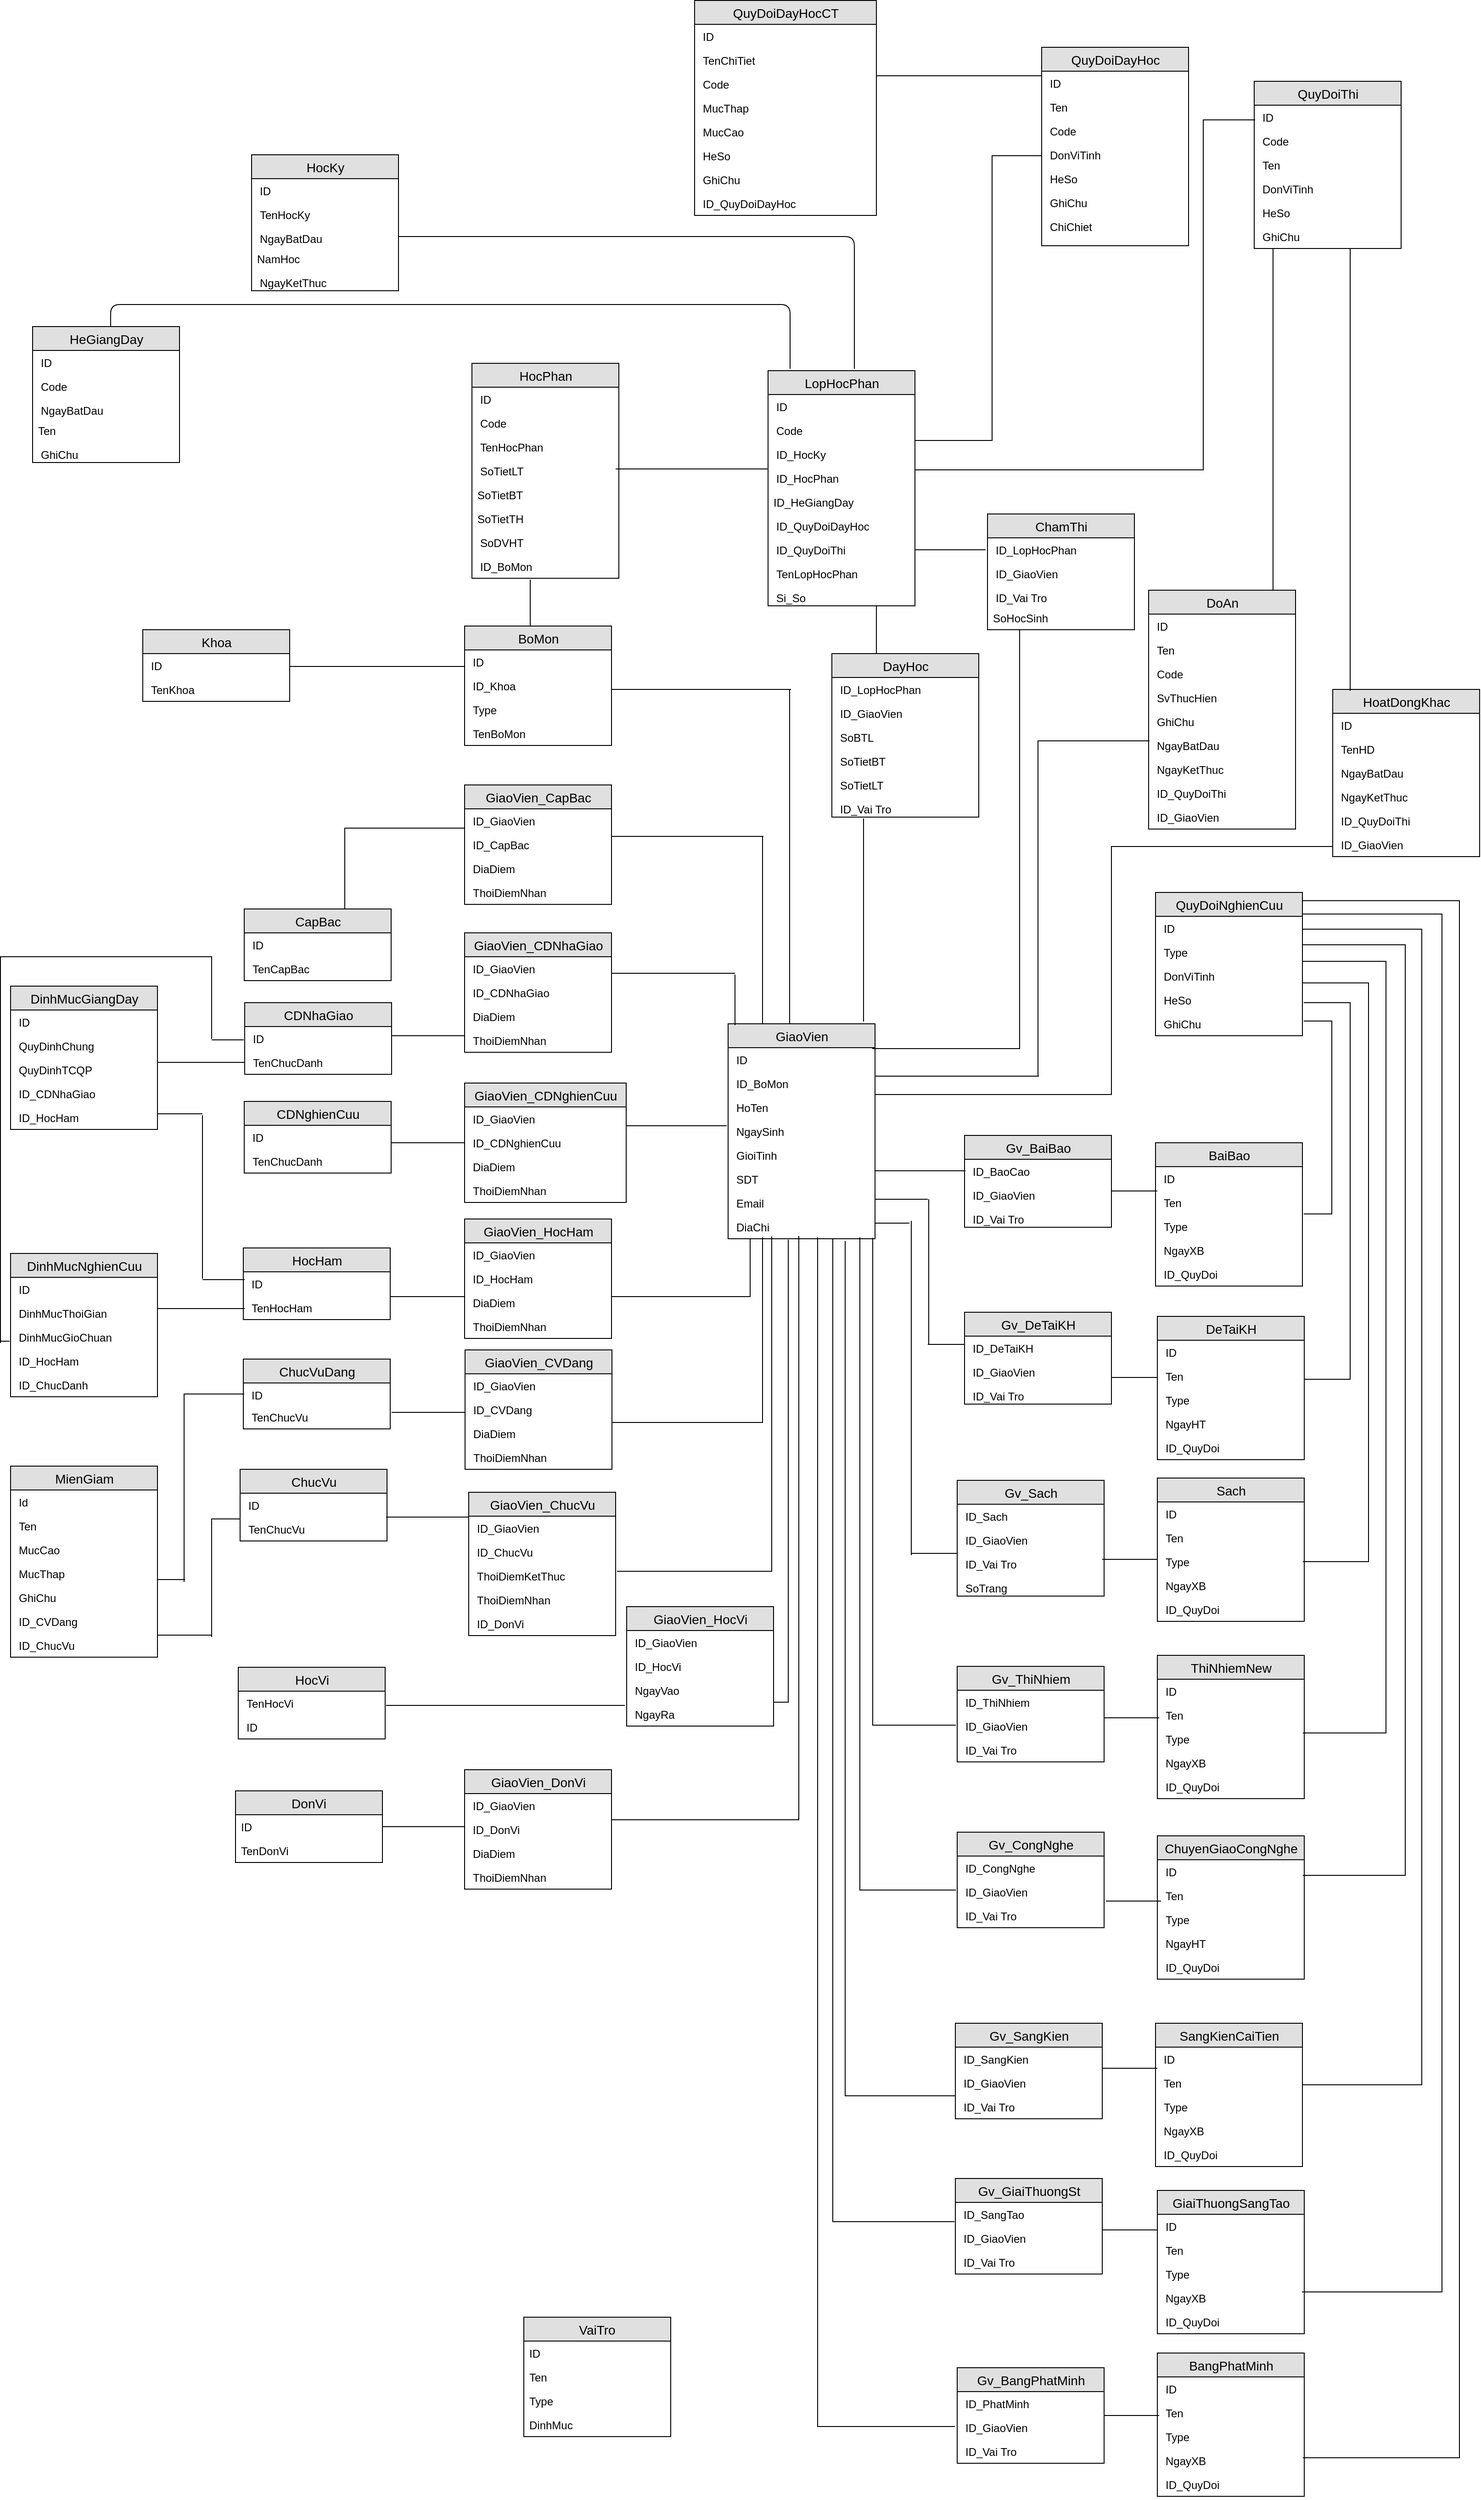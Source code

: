 <mxfile version="10.5.8" type="device"><diagram id="TUZXMy6NNC88PJs8DqHT" name="Page-1"><mxGraphModel dx="2525" dy="3921" grid="1" gridSize="10" guides="1" tooltips="1" connect="1" arrows="1" fold="1" page="1" pageScale="1" pageWidth="1654" pageHeight="1169" background="none" math="0" shadow="0"><root><object label="" ID="" id="0"><mxCell/></object><mxCell id="1" parent="0"/><mxCell id="JVFRBVlY00V5ClrTYO_V-8" value="ChucVu" style="swimlane;fontStyle=0;childLayout=stackLayout;horizontal=1;startSize=26;fillColor=#e0e0e0;horizontalStack=0;resizeParent=1;resizeParentMax=0;resizeLast=0;collapsible=1;marginBottom=0;swimlaneFillColor=#ffffff;align=center;fontSize=14;spacingLeft=7;spacingRight=6;" parent="1" vertex="1"><mxGeometry x="296.5" y="-715.5" width="160" height="78" as="geometry"/></mxCell><mxCell id="JVFRBVlY00V5ClrTYO_V-9" value="ID" style="text;strokeColor=none;fillColor=none;spacingLeft=7;spacingRight=6;overflow=hidden;rotatable=0;points=[[0,0.5],[1,0.5]];portConstraint=eastwest;fontSize=12;" parent="JVFRBVlY00V5ClrTYO_V-8" vertex="1"><mxGeometry y="26" width="160" height="26" as="geometry"/></mxCell><mxCell id="JVFRBVlY00V5ClrTYO_V-10" value="TenChucVu" style="text;strokeColor=none;fillColor=none;spacingLeft=7;spacingRight=6;overflow=hidden;rotatable=0;points=[[0,0.5],[1,0.5]];portConstraint=eastwest;fontSize=12;" parent="JVFRBVlY00V5ClrTYO_V-8" vertex="1"><mxGeometry y="52" width="160" height="26" as="geometry"/></mxCell><mxCell id="VeMwTYuktMAY_-q5Zh1o-2" value="HocHam" style="swimlane;fontStyle=0;childLayout=stackLayout;horizontal=1;startSize=26;fillColor=#e0e0e0;horizontalStack=0;resizeParent=1;resizeParentMax=0;resizeLast=0;collapsible=1;marginBottom=0;swimlaneFillColor=#ffffff;align=center;fontSize=14;spacingLeft=7;spacingRight=6;" parent="1" vertex="1"><mxGeometry x="300" y="-956.5" width="160" height="78" as="geometry"/></mxCell><mxCell id="VeMwTYuktMAY_-q5Zh1o-3" value="ID" style="text;strokeColor=none;fillColor=none;spacingLeft=7;spacingRight=6;overflow=hidden;rotatable=0;points=[[0,0.5],[1,0.5]];portConstraint=eastwest;fontSize=12;" parent="VeMwTYuktMAY_-q5Zh1o-2" vertex="1"><mxGeometry y="26" width="160" height="26" as="geometry"/></mxCell><mxCell id="VeMwTYuktMAY_-q5Zh1o-4" value="TenHocHam&#10;" style="text;strokeColor=none;fillColor=none;spacingLeft=7;spacingRight=6;overflow=hidden;rotatable=0;points=[[0,0.5],[1,0.5]];portConstraint=eastwest;fontSize=12;" parent="VeMwTYuktMAY_-q5Zh1o-2" vertex="1"><mxGeometry y="52" width="160" height="26" as="geometry"/></mxCell><mxCell id="VeMwTYuktMAY_-q5Zh1o-11" value="ChucVuDang" style="swimlane;fontStyle=0;childLayout=stackLayout;horizontal=1;startSize=26;fillColor=#e0e0e0;horizontalStack=0;resizeParent=1;resizeParentMax=0;resizeLast=0;collapsible=1;marginBottom=0;swimlaneFillColor=#ffffff;align=center;fontSize=14;spacingLeft=7;spacingRight=6;" parent="1" vertex="1"><mxGeometry x="300" y="-835.5" width="160" height="76" as="geometry"/></mxCell><mxCell id="VeMwTYuktMAY_-q5Zh1o-12" value="ID&#10;" style="text;strokeColor=none;fillColor=none;spacingLeft=7;spacingRight=6;overflow=hidden;rotatable=0;points=[[0,0.5],[1,0.5]];portConstraint=eastwest;fontSize=12;" parent="VeMwTYuktMAY_-q5Zh1o-11" vertex="1"><mxGeometry y="26" width="160" height="24" as="geometry"/></mxCell><mxCell id="P5_oF7V3VdSSPhgp6uDX-97" value="TenChucVu&#10;&#10;" style="text;strokeColor=none;fillColor=none;spacingLeft=7;spacingRight=6;overflow=hidden;rotatable=0;points=[[0,0.5],[1,0.5]];portConstraint=eastwest;fontSize=12;" parent="VeMwTYuktMAY_-q5Zh1o-11" vertex="1"><mxGeometry y="50" width="160" height="26" as="geometry"/></mxCell><mxCell id="VeMwTYuktMAY_-q5Zh1o-15" value="CapBac" style="swimlane;fontStyle=0;childLayout=stackLayout;horizontal=1;startSize=26;fillColor=#e0e0e0;horizontalStack=0;resizeParent=1;resizeParentMax=0;resizeLast=0;collapsible=1;marginBottom=0;swimlaneFillColor=#ffffff;align=center;fontSize=14;spacingLeft=7;spacingRight=6;" parent="1" vertex="1"><mxGeometry x="301" y="-1325.5" width="160" height="78" as="geometry"/></mxCell><mxCell id="VeMwTYuktMAY_-q5Zh1o-16" value="ID&#10;" style="text;strokeColor=none;fillColor=none;spacingLeft=7;spacingRight=6;overflow=hidden;rotatable=0;points=[[0,0.5],[1,0.5]];portConstraint=eastwest;fontSize=12;" parent="VeMwTYuktMAY_-q5Zh1o-15" vertex="1"><mxGeometry y="26" width="160" height="26" as="geometry"/></mxCell><mxCell id="VeMwTYuktMAY_-q5Zh1o-17" value="TenCapBac&#10;" style="text;strokeColor=none;fillColor=none;spacingLeft=7;spacingRight=6;overflow=hidden;rotatable=0;points=[[0,0.5],[1,0.5]];portConstraint=eastwest;fontSize=12;" parent="VeMwTYuktMAY_-q5Zh1o-15" vertex="1"><mxGeometry y="52" width="160" height="26" as="geometry"/></mxCell><mxCell id="VeMwTYuktMAY_-q5Zh1o-21" value="CDNghienCuu" style="swimlane;fontStyle=0;childLayout=stackLayout;horizontal=1;startSize=26;fillColor=#e0e0e0;horizontalStack=0;resizeParent=1;resizeParentMax=0;resizeLast=0;collapsible=1;marginBottom=0;swimlaneFillColor=#ffffff;align=center;fontSize=14;spacingLeft=7;spacingRight=6;" parent="1" vertex="1"><mxGeometry x="301" y="-1116" width="160" height="78" as="geometry"/></mxCell><mxCell id="VeMwTYuktMAY_-q5Zh1o-22" value="ID&#10;" style="text;strokeColor=none;fillColor=none;spacingLeft=7;spacingRight=6;overflow=hidden;rotatable=0;points=[[0,0.5],[1,0.5]];portConstraint=eastwest;fontSize=12;" parent="VeMwTYuktMAY_-q5Zh1o-21" vertex="1"><mxGeometry y="26" width="160" height="26" as="geometry"/></mxCell><mxCell id="VeMwTYuktMAY_-q5Zh1o-23" value="TenChucDanh&#10;" style="text;strokeColor=none;fillColor=none;spacingLeft=7;spacingRight=6;overflow=hidden;rotatable=0;points=[[0,0.5],[1,0.5]];portConstraint=eastwest;fontSize=12;" parent="VeMwTYuktMAY_-q5Zh1o-21" vertex="1"><mxGeometry y="52" width="160" height="26" as="geometry"/></mxCell><mxCell id="VeMwTYuktMAY_-q5Zh1o-24" value="HocPhan" style="swimlane;fontStyle=0;childLayout=stackLayout;horizontal=1;startSize=26;fillColor=#e0e0e0;horizontalStack=0;resizeParent=1;resizeParentMax=0;resizeLast=0;collapsible=1;marginBottom=0;swimlaneFillColor=#ffffff;align=center;fontSize=14;spacingLeft=7;spacingRight=6;" parent="1" vertex="1"><mxGeometry x="549" y="-1919.559" width="160" height="234" as="geometry"/></mxCell><mxCell id="VeMwTYuktMAY_-q5Zh1o-25" value="ID" style="text;strokeColor=none;fillColor=none;spacingLeft=7;spacingRight=6;overflow=hidden;rotatable=0;points=[[0,0.5],[1,0.5]];portConstraint=eastwest;fontSize=12;" parent="VeMwTYuktMAY_-q5Zh1o-24" vertex="1"><mxGeometry y="26" width="160" height="26" as="geometry"/></mxCell><mxCell id="yj2SIUj7m-iaWTnjYA59-22" value="Code&#10;&#10;" style="text;strokeColor=none;fillColor=none;spacingLeft=7;spacingRight=6;overflow=hidden;rotatable=0;points=[[0,0.5],[1,0.5]];portConstraint=eastwest;fontSize=12;" parent="VeMwTYuktMAY_-q5Zh1o-24" vertex="1"><mxGeometry y="52" width="160" height="26" as="geometry"/></mxCell><mxCell id="VeMwTYuktMAY_-q5Zh1o-26" value="TenHocPhan" style="text;strokeColor=none;fillColor=none;spacingLeft=7;spacingRight=6;overflow=hidden;rotatable=0;points=[[0,0.5],[1,0.5]];portConstraint=eastwest;fontSize=12;" parent="VeMwTYuktMAY_-q5Zh1o-24" vertex="1"><mxGeometry y="78" width="160" height="26" as="geometry"/></mxCell><mxCell id="VeMwTYuktMAY_-q5Zh1o-27" value="SoTietLT" style="text;strokeColor=none;fillColor=none;spacingLeft=7;spacingRight=6;overflow=hidden;rotatable=0;points=[[0,0.5],[1,0.5]];portConstraint=eastwest;fontSize=12;" parent="VeMwTYuktMAY_-q5Zh1o-24" vertex="1"><mxGeometry y="104" width="160" height="26" as="geometry"/></mxCell><mxCell id="Hv-Bji0eC68sIiViEuDY-2" value="SoTietBT" style="text;strokeColor=none;fillColor=none;spacingLeft=4;spacingRight=4;overflow=hidden;rotatable=0;points=[[0,0.5],[1,0.5]];portConstraint=eastwest;fontSize=12;" parent="VeMwTYuktMAY_-q5Zh1o-24" vertex="1"><mxGeometry y="130" width="160" height="26" as="geometry"/></mxCell><mxCell id="Hv-Bji0eC68sIiViEuDY-1" value="SoTietTH" style="text;strokeColor=none;fillColor=none;spacingLeft=4;spacingRight=4;overflow=hidden;rotatable=0;points=[[0,0.5],[1,0.5]];portConstraint=eastwest;fontSize=12;" parent="VeMwTYuktMAY_-q5Zh1o-24" vertex="1"><mxGeometry y="156" width="160" height="26" as="geometry"/></mxCell><mxCell id="VeMwTYuktMAY_-q5Zh1o-28" value="SoDVHT" style="text;strokeColor=none;fillColor=none;spacingLeft=7;spacingRight=6;overflow=hidden;rotatable=0;points=[[0,0.5],[1,0.5]];portConstraint=eastwest;fontSize=12;" parent="VeMwTYuktMAY_-q5Zh1o-24" vertex="1"><mxGeometry y="182" width="160" height="26" as="geometry"/></mxCell><mxCell id="cDoTbn1EApd9QELl_djZ-19" value="ID_BoMon&#10;&#10;" style="text;strokeColor=none;fillColor=none;spacingLeft=7;spacingRight=6;overflow=hidden;rotatable=0;points=[[0,0.5],[1,0.5]];portConstraint=eastwest;fontSize=12;" parent="VeMwTYuktMAY_-q5Zh1o-24" vertex="1"><mxGeometry y="208" width="160" height="26" as="geometry"/></mxCell><mxCell id="VeMwTYuktMAY_-q5Zh1o-18" value="CDNhaGiao" style="swimlane;fontStyle=0;childLayout=stackLayout;horizontal=1;startSize=26;fillColor=#e0e0e0;horizontalStack=0;resizeParent=1;resizeParentMax=0;resizeLast=0;collapsible=1;marginBottom=0;swimlaneFillColor=#ffffff;align=center;fontSize=14;spacingLeft=7;spacingRight=6;" parent="1" vertex="1"><mxGeometry x="301.5" y="-1223.5" width="160" height="78" as="geometry"/></mxCell><mxCell id="VeMwTYuktMAY_-q5Zh1o-19" value="ID&#10;" style="text;strokeColor=none;fillColor=none;spacingLeft=7;spacingRight=6;overflow=hidden;rotatable=0;points=[[0,0.5],[1,0.5]];portConstraint=eastwest;fontSize=12;" parent="VeMwTYuktMAY_-q5Zh1o-18" vertex="1"><mxGeometry y="26" width="160" height="26" as="geometry"/></mxCell><mxCell id="VeMwTYuktMAY_-q5Zh1o-20" value="TenChucDanh&#10;" style="text;strokeColor=none;fillColor=none;spacingLeft=7;spacingRight=6;overflow=hidden;rotatable=0;points=[[0,0.5],[1,0.5]];portConstraint=eastwest;fontSize=12;" parent="VeMwTYuktMAY_-q5Zh1o-18" vertex="1"><mxGeometry y="52" width="160" height="26" as="geometry"/></mxCell><mxCell id="JVFRBVlY00V5ClrTYO_V-20" value="Khoa" style="swimlane;fontStyle=0;childLayout=stackLayout;horizontal=1;startSize=26;fillColor=#E0E0E0;horizontalStack=0;resizeParent=1;resizeParentMax=0;resizeLast=0;collapsible=1;marginBottom=0;swimlaneFillColor=#ffffff;align=center;fontSize=14;spacingLeft=7;spacingRight=6;" parent="1" vertex="1"><mxGeometry x="190.5" y="-1629.5" width="160" height="78" as="geometry"/></mxCell><mxCell id="JVFRBVlY00V5ClrTYO_V-21" value="ID" style="text;strokeColor=none;fillColor=none;spacingLeft=7;spacingRight=6;overflow=hidden;rotatable=0;points=[[0,0.5],[1,0.5]];portConstraint=eastwest;fontSize=12;" parent="JVFRBVlY00V5ClrTYO_V-20" vertex="1"><mxGeometry y="26" width="160" height="26" as="geometry"/></mxCell><mxCell id="JVFRBVlY00V5ClrTYO_V-22" value="TenKhoa&#10;" style="text;strokeColor=none;fillColor=none;spacingLeft=7;spacingRight=6;overflow=hidden;rotatable=0;points=[[0,0.5],[1,0.5]];portConstraint=eastwest;fontSize=12;" parent="JVFRBVlY00V5ClrTYO_V-20" vertex="1"><mxGeometry y="52" width="160" height="26" as="geometry"/></mxCell><mxCell id="JVFRBVlY00V5ClrTYO_V-24" value="BoMon" style="swimlane;fontStyle=0;childLayout=stackLayout;horizontal=1;startSize=26;fillColor=#e0e0e0;horizontalStack=0;resizeParent=1;resizeParentMax=0;resizeLast=0;collapsible=1;marginBottom=0;swimlaneFillColor=#ffffff;align=center;fontSize=14;spacingLeft=7;spacingRight=6;" parent="1" vertex="1"><mxGeometry x="541" y="-1633.5" width="160" height="130" as="geometry"/></mxCell><mxCell id="JVFRBVlY00V5ClrTYO_V-25" value="ID" style="text;strokeColor=none;fillColor=none;spacingLeft=7;spacingRight=6;overflow=hidden;rotatable=0;points=[[0,0.5],[1,0.5]];portConstraint=eastwest;fontSize=12;" parent="JVFRBVlY00V5ClrTYO_V-24" vertex="1"><mxGeometry y="26" width="160" height="26" as="geometry"/></mxCell><mxCell id="cDoTbn1EApd9QELl_djZ-15" value="ID_Khoa&#10;&#10;" style="text;strokeColor=none;fillColor=none;spacingLeft=7;spacingRight=6;overflow=hidden;rotatable=0;points=[[0,0.5],[1,0.5]];portConstraint=eastwest;fontSize=12;" parent="JVFRBVlY00V5ClrTYO_V-24" vertex="1"><mxGeometry y="52" width="160" height="26" as="geometry"/></mxCell><mxCell id="7qYWi9BakCuNRvpgyeEM-39" value="Type" style="text;strokeColor=none;fillColor=none;spacingLeft=7;spacingRight=6;overflow=hidden;rotatable=0;points=[[0,0.5],[1,0.5]];portConstraint=eastwest;fontSize=12;" parent="JVFRBVlY00V5ClrTYO_V-24" vertex="1"><mxGeometry y="78" width="160" height="26" as="geometry"/></mxCell><mxCell id="JVFRBVlY00V5ClrTYO_V-26" value="TenBoMon" style="text;strokeColor=none;fillColor=none;spacingLeft=7;spacingRight=6;overflow=hidden;rotatable=0;points=[[0,0.5],[1,0.5]];portConstraint=eastwest;fontSize=12;" parent="JVFRBVlY00V5ClrTYO_V-24" vertex="1"><mxGeometry y="104" width="160" height="26" as="geometry"/></mxCell><mxCell id="JVFRBVlY00V5ClrTYO_V-1" value="GiaoVien" style="swimlane;fontStyle=0;childLayout=stackLayout;horizontal=1;startSize=26;fillColor=#e0e0e0;horizontalStack=0;resizeParent=1;resizeParentMax=0;resizeLast=0;collapsible=1;marginBottom=0;swimlaneFillColor=#ffffff;align=center;fontSize=14;spacingLeft=7;spacingRight=6;" parent="1" vertex="1"><mxGeometry x="828" y="-1200.5" width="160" height="234" as="geometry"/></mxCell><mxCell id="JVFRBVlY00V5ClrTYO_V-2" value="ID" style="text;strokeColor=none;fillColor=none;spacingLeft=7;spacingRight=6;overflow=hidden;rotatable=0;points=[[0,0.5],[1,0.5]];portConstraint=eastwest;fontSize=12;" parent="JVFRBVlY00V5ClrTYO_V-1" vertex="1"><mxGeometry y="26" width="160" height="26" as="geometry"/></mxCell><mxCell id="P5_oF7V3VdSSPhgp6uDX-1" value="ID_BoMon&#10;&#10;" style="text;strokeColor=none;fillColor=none;spacingLeft=7;spacingRight=6;overflow=hidden;rotatable=0;points=[[0,0.5],[1,0.5]];portConstraint=eastwest;fontSize=12;" parent="JVFRBVlY00V5ClrTYO_V-1" vertex="1"><mxGeometry y="52" width="160" height="26" as="geometry"/></mxCell><mxCell id="JVFRBVlY00V5ClrTYO_V-3" value="HoTen" style="text;strokeColor=none;fillColor=none;spacingLeft=7;spacingRight=6;overflow=hidden;rotatable=0;points=[[0,0.5],[1,0.5]];portConstraint=eastwest;fontSize=12;" parent="JVFRBVlY00V5ClrTYO_V-1" vertex="1"><mxGeometry y="78" width="160" height="26" as="geometry"/></mxCell><mxCell id="JVFRBVlY00V5ClrTYO_V-4" value="NgaySinh&#10;&#10;" style="text;strokeColor=none;fillColor=none;spacingLeft=7;spacingRight=6;overflow=hidden;rotatable=0;points=[[0,0.5],[1,0.5]];portConstraint=eastwest;fontSize=12;" parent="JVFRBVlY00V5ClrTYO_V-1" vertex="1"><mxGeometry y="104" width="160" height="26" as="geometry"/></mxCell><mxCell id="JVFRBVlY00V5ClrTYO_V-5" value="GioiTinh&#10;&#10;" style="text;strokeColor=none;fillColor=none;spacingLeft=7;spacingRight=6;overflow=hidden;rotatable=0;points=[[0,0.5],[1,0.5]];portConstraint=eastwest;fontSize=12;" parent="JVFRBVlY00V5ClrTYO_V-1" vertex="1"><mxGeometry y="130" width="160" height="26" as="geometry"/></mxCell><mxCell id="JVFRBVlY00V5ClrTYO_V-7" value="SDT" style="text;strokeColor=none;fillColor=none;spacingLeft=7;spacingRight=6;overflow=hidden;rotatable=0;points=[[0,0.5],[1,0.5]];portConstraint=eastwest;fontSize=12;" parent="JVFRBVlY00V5ClrTYO_V-1" vertex="1"><mxGeometry y="156" width="160" height="26" as="geometry"/></mxCell><mxCell id="JVFRBVlY00V5ClrTYO_V-6" value="Email" style="text;strokeColor=none;fillColor=none;spacingLeft=7;spacingRight=6;overflow=hidden;rotatable=0;points=[[0,0.5],[1,0.5]];portConstraint=eastwest;fontSize=12;" parent="JVFRBVlY00V5ClrTYO_V-1" vertex="1"><mxGeometry y="182" width="160" height="26" as="geometry"/></mxCell><mxCell id="VeMwTYuktMAY_-q5Zh1o-121" value="DiaChi&#10;" style="text;strokeColor=none;fillColor=none;spacingLeft=7;spacingRight=6;overflow=hidden;rotatable=0;points=[[0,0.5],[1,0.5]];portConstraint=eastwest;fontSize=12;" parent="JVFRBVlY00V5ClrTYO_V-1" vertex="1"><mxGeometry y="208" width="160" height="26" as="geometry"/></mxCell><mxCell id="VeMwTYuktMAY_-q5Zh1o-141" value="" style="endArrow=none;html=1;fontSize=14;entryX=0.314;entryY=0.971;entryDx=0;entryDy=0;exitX=1;exitY=0;exitDx=0;exitDy=0;entryPerimeter=0;spacingLeft=7;spacingRight=6;" parent="1" edge="1"><mxGeometry width="50" height="50" relative="1" as="geometry"><mxPoint x="660.5" y="-1091.5" as="sourcePoint"/><mxPoint x="641.667" y="-1107.167" as="targetPoint"/></mxGeometry></mxCell><mxCell id="lyCxYZXmDXJfEVJYB8TD-33" value="DinhMucGiangDay" style="swimlane;fontStyle=0;childLayout=stackLayout;horizontal=1;startSize=26;fillColor=#e0e0e0;horizontalStack=0;resizeParent=1;resizeParentMax=0;resizeLast=0;collapsible=1;marginBottom=0;swimlaneFillColor=#ffffff;align=center;fontSize=14;spacingLeft=7;spacingRight=6;" parent="1" vertex="1"><mxGeometry x="46.5" y="-1241.5" width="160" height="156" as="geometry"><mxRectangle x="50" y="500" width="150" height="26" as="alternateBounds"/></mxGeometry></mxCell><mxCell id="lyCxYZXmDXJfEVJYB8TD-34" value="ID" style="text;strokeColor=none;fillColor=none;spacingLeft=7;spacingRight=6;overflow=hidden;rotatable=0;points=[[0,0.5],[1,0.5]];portConstraint=eastwest;fontSize=12;" parent="lyCxYZXmDXJfEVJYB8TD-33" vertex="1"><mxGeometry y="26" width="160" height="26" as="geometry"/></mxCell><mxCell id="lyCxYZXmDXJfEVJYB8TD-35" value="QuyDinhChung" style="text;strokeColor=none;fillColor=none;spacingLeft=7;spacingRight=6;overflow=hidden;rotatable=0;points=[[0,0.5],[1,0.5]];portConstraint=eastwest;fontSize=12;" parent="lyCxYZXmDXJfEVJYB8TD-33" vertex="1"><mxGeometry y="52" width="160" height="26" as="geometry"/></mxCell><mxCell id="lyCxYZXmDXJfEVJYB8TD-36" value="QuyDinhTCQP&#10;" style="text;strokeColor=none;fillColor=none;spacingLeft=7;spacingRight=6;overflow=hidden;rotatable=0;points=[[0,0.5],[1,0.5]];portConstraint=eastwest;fontSize=12;" parent="lyCxYZXmDXJfEVJYB8TD-33" vertex="1"><mxGeometry y="78" width="160" height="26" as="geometry"/></mxCell><mxCell id="lyCxYZXmDXJfEVJYB8TD-37" value="ID_CDNhaGiao&#10;" style="text;strokeColor=none;fillColor=none;spacingLeft=7;spacingRight=6;overflow=hidden;rotatable=0;points=[[0,0.5],[1,0.5]];portConstraint=eastwest;fontSize=12;" parent="lyCxYZXmDXJfEVJYB8TD-33" vertex="1"><mxGeometry y="104" width="160" height="26" as="geometry"/></mxCell><mxCell id="lyCxYZXmDXJfEVJYB8TD-38" value="ID_HocHam" style="text;strokeColor=none;fillColor=none;spacingLeft=7;spacingRight=6;overflow=hidden;rotatable=0;points=[[0,0.5],[1,0.5]];portConstraint=eastwest;fontSize=12;" parent="lyCxYZXmDXJfEVJYB8TD-33" vertex="1"><mxGeometry y="130" width="160" height="26" as="geometry"/></mxCell><mxCell id="lyCxYZXmDXJfEVJYB8TD-41" value="DinhMucNghienCuu" style="swimlane;fontStyle=0;childLayout=stackLayout;horizontal=1;startSize=26;fillColor=#e0e0e0;horizontalStack=0;resizeParent=1;resizeParentMax=0;resizeLast=0;collapsible=1;marginBottom=0;swimlaneFillColor=#ffffff;align=center;fontSize=14;spacingLeft=7;spacingRight=6;" parent="1" vertex="1"><mxGeometry x="46.5" y="-950.5" width="160" height="156" as="geometry"/></mxCell><mxCell id="lyCxYZXmDXJfEVJYB8TD-42" value="ID" style="text;strokeColor=none;fillColor=none;spacingLeft=7;spacingRight=6;overflow=hidden;rotatable=0;points=[[0,0.5],[1,0.5]];portConstraint=eastwest;fontSize=12;" parent="lyCxYZXmDXJfEVJYB8TD-41" vertex="1"><mxGeometry y="26" width="160" height="26" as="geometry"/></mxCell><mxCell id="lyCxYZXmDXJfEVJYB8TD-43" value="DinhMucThoiGian" style="text;strokeColor=none;fillColor=none;spacingLeft=7;spacingRight=6;overflow=hidden;rotatable=0;points=[[0,0.5],[1,0.5]];portConstraint=eastwest;fontSize=12;" parent="lyCxYZXmDXJfEVJYB8TD-41" vertex="1"><mxGeometry y="52" width="160" height="26" as="geometry"/></mxCell><mxCell id="lyCxYZXmDXJfEVJYB8TD-46" value="DinhMucGioChuan" style="text;strokeColor=none;fillColor=none;spacingLeft=7;spacingRight=6;overflow=hidden;rotatable=0;points=[[0,0.5],[1,0.5]];portConstraint=eastwest;fontSize=12;" parent="lyCxYZXmDXJfEVJYB8TD-41" vertex="1"><mxGeometry y="78" width="160" height="26" as="geometry"/></mxCell><mxCell id="lyCxYZXmDXJfEVJYB8TD-47" value="ID_HocHam" style="text;strokeColor=none;fillColor=none;spacingLeft=7;spacingRight=6;overflow=hidden;rotatable=0;points=[[0,0.5],[1,0.5]];portConstraint=eastwest;fontSize=12;" parent="lyCxYZXmDXJfEVJYB8TD-41" vertex="1"><mxGeometry y="104" width="160" height="26" as="geometry"/></mxCell><mxCell id="lyCxYZXmDXJfEVJYB8TD-48" value="ID_ChucDanh" style="text;strokeColor=none;fillColor=none;spacingLeft=7;spacingRight=6;overflow=hidden;rotatable=0;points=[[0,0.5],[1,0.5]];portConstraint=eastwest;fontSize=12;" parent="lyCxYZXmDXJfEVJYB8TD-41" vertex="1"><mxGeometry y="130" width="160" height="26" as="geometry"/></mxCell><mxCell id="lyCxYZXmDXJfEVJYB8TD-94" value="QuyDoiDayHoc" style="swimlane;fontStyle=0;childLayout=stackLayout;horizontal=1;startSize=26;fillColor=#e0e0e0;horizontalStack=0;resizeParent=1;resizeParentMax=0;resizeLast=0;collapsible=1;marginBottom=0;swimlaneFillColor=#ffffff;align=center;fontSize=14;spacingLeft=7;spacingRight=6;" parent="1" vertex="1"><mxGeometry x="1169.5" y="-2263.5" width="160" height="216" as="geometry"/></mxCell><mxCell id="lyCxYZXmDXJfEVJYB8TD-95" value="ID" style="text;strokeColor=none;fillColor=none;spacingLeft=7;spacingRight=6;overflow=hidden;rotatable=0;points=[[0,0.5],[1,0.5]];portConstraint=eastwest;fontSize=12;" parent="lyCxYZXmDXJfEVJYB8TD-94" vertex="1"><mxGeometry y="26" width="160" height="26" as="geometry"/></mxCell><mxCell id="lyCxYZXmDXJfEVJYB8TD-96" value="Ten" style="text;strokeColor=none;fillColor=none;spacingLeft=7;spacingRight=6;overflow=hidden;rotatable=0;points=[[0,0.5],[1,0.5]];portConstraint=eastwest;fontSize=12;" parent="lyCxYZXmDXJfEVJYB8TD-94" vertex="1"><mxGeometry y="52" width="160" height="26" as="geometry"/></mxCell><mxCell id="yj2SIUj7m-iaWTnjYA59-20" value="Code&#10;&#10;" style="text;strokeColor=none;fillColor=none;spacingLeft=7;spacingRight=6;overflow=hidden;rotatable=0;points=[[0,0.5],[1,0.5]];portConstraint=eastwest;fontSize=12;" parent="lyCxYZXmDXJfEVJYB8TD-94" vertex="1"><mxGeometry y="78" width="160" height="26" as="geometry"/></mxCell><mxCell id="lyCxYZXmDXJfEVJYB8TD-97" value="DonViTinh" style="text;strokeColor=none;fillColor=none;spacingLeft=7;spacingRight=6;overflow=hidden;rotatable=0;points=[[0,0.5],[1,0.5]];portConstraint=eastwest;fontSize=12;" parent="lyCxYZXmDXJfEVJYB8TD-94" vertex="1"><mxGeometry y="104" width="160" height="26" as="geometry"/></mxCell><mxCell id="lyCxYZXmDXJfEVJYB8TD-98" value="HeSo" style="text;strokeColor=none;fillColor=none;spacingLeft=7;spacingRight=6;overflow=hidden;rotatable=0;points=[[0,0.5],[1,0.5]];portConstraint=eastwest;fontSize=12;" parent="lyCxYZXmDXJfEVJYB8TD-94" vertex="1"><mxGeometry y="130" width="160" height="26" as="geometry"/></mxCell><mxCell id="lyCxYZXmDXJfEVJYB8TD-99" value="GhiChu" style="text;strokeColor=none;fillColor=none;spacingLeft=7;spacingRight=6;overflow=hidden;rotatable=0;points=[[0,0.5],[1,0.5]];portConstraint=eastwest;fontSize=12;" parent="lyCxYZXmDXJfEVJYB8TD-94" vertex="1"><mxGeometry y="156" width="160" height="26" as="geometry"/></mxCell><mxCell id="7qYWi9BakCuNRvpgyeEM-16" value="ChiChiet" style="text;strokeColor=none;fillColor=none;spacingLeft=7;spacingRight=6;overflow=hidden;rotatable=0;points=[[0,0.5],[1,0.5]];portConstraint=eastwest;fontSize=12;" parent="lyCxYZXmDXJfEVJYB8TD-94" vertex="1"><mxGeometry y="182" width="160" height="34" as="geometry"/></mxCell><mxCell id="lyCxYZXmDXJfEVJYB8TD-123" value="DoAn" style="swimlane;fontStyle=0;childLayout=stackLayout;horizontal=1;startSize=26;fillColor=#e0e0e0;horizontalStack=0;resizeParent=1;resizeParentMax=0;resizeLast=0;collapsible=1;marginBottom=0;swimlaneFillColor=#ffffff;align=center;fontSize=14;spacingLeft=7;spacingRight=6;" parent="1" vertex="1"><mxGeometry x="1286" y="-1672.5" width="160" height="260" as="geometry"/></mxCell><mxCell id="lyCxYZXmDXJfEVJYB8TD-124" value="ID" style="text;strokeColor=none;fillColor=none;spacingLeft=7;spacingRight=6;overflow=hidden;rotatable=0;points=[[0,0.5],[1,0.5]];portConstraint=eastwest;fontSize=12;" parent="lyCxYZXmDXJfEVJYB8TD-123" vertex="1"><mxGeometry y="26" width="160" height="26" as="geometry"/></mxCell><mxCell id="lyCxYZXmDXJfEVJYB8TD-125" value="Ten" style="text;strokeColor=none;fillColor=none;spacingLeft=7;spacingRight=6;overflow=hidden;rotatable=0;points=[[0,0.5],[1,0.5]];portConstraint=eastwest;fontSize=12;" parent="lyCxYZXmDXJfEVJYB8TD-123" vertex="1"><mxGeometry y="52" width="160" height="26" as="geometry"/></mxCell><mxCell id="yj2SIUj7m-iaWTnjYA59-34" value="Code&#10;&#10;" style="text;strokeColor=none;fillColor=none;spacingLeft=7;spacingRight=6;overflow=hidden;rotatable=0;points=[[0,0.5],[1,0.5]];portConstraint=eastwest;fontSize=12;" parent="lyCxYZXmDXJfEVJYB8TD-123" vertex="1"><mxGeometry y="78" width="160" height="26" as="geometry"/></mxCell><mxCell id="lyCxYZXmDXJfEVJYB8TD-126" value="SvThucHien" style="text;strokeColor=none;fillColor=none;spacingLeft=7;spacingRight=6;overflow=hidden;rotatable=0;points=[[0,0.5],[1,0.5]];portConstraint=eastwest;fontSize=12;" parent="lyCxYZXmDXJfEVJYB8TD-123" vertex="1"><mxGeometry y="104" width="160" height="26" as="geometry"/></mxCell><mxCell id="lyCxYZXmDXJfEVJYB8TD-128" value="GhiChu" style="text;strokeColor=none;fillColor=none;spacingLeft=7;spacingRight=6;overflow=hidden;rotatable=0;points=[[0,0.5],[1,0.5]];portConstraint=eastwest;fontSize=12;" parent="lyCxYZXmDXJfEVJYB8TD-123" vertex="1"><mxGeometry y="130" width="160" height="26" as="geometry"/></mxCell><mxCell id="lyCxYZXmDXJfEVJYB8TD-129" value="NgayBatDau" style="text;strokeColor=none;fillColor=none;spacingLeft=7;spacingRight=6;overflow=hidden;rotatable=0;points=[[0,0.5],[1,0.5]];portConstraint=eastwest;fontSize=12;" parent="lyCxYZXmDXJfEVJYB8TD-123" vertex="1"><mxGeometry y="156" width="160" height="26" as="geometry"/></mxCell><mxCell id="lyCxYZXmDXJfEVJYB8TD-130" value="NgayKetThuc" style="text;strokeColor=none;fillColor=none;spacingLeft=7;spacingRight=6;overflow=hidden;rotatable=0;points=[[0,0.5],[1,0.5]];portConstraint=eastwest;fontSize=12;" parent="lyCxYZXmDXJfEVJYB8TD-123" vertex="1"><mxGeometry y="182" width="160" height="26" as="geometry"/></mxCell><mxCell id="iOwQ1jSqcWPoflvm-90b-31" value="ID_QuyDoiThi&#10;&#10;" style="text;strokeColor=none;fillColor=none;spacingLeft=7;spacingRight=6;overflow=hidden;rotatable=0;points=[[0,0.5],[1,0.5]];portConstraint=eastwest;fontSize=12;" parent="lyCxYZXmDXJfEVJYB8TD-123" vertex="1"><mxGeometry y="208" width="160" height="26" as="geometry"/></mxCell><mxCell id="cDoTbn1EApd9QELl_djZ-1" value="ID_GiaoVien&#10;&#10;" style="text;strokeColor=none;fillColor=none;spacingLeft=7;spacingRight=6;overflow=hidden;rotatable=0;points=[[0,0.5],[1,0.5]];portConstraint=eastwest;fontSize=12;" parent="lyCxYZXmDXJfEVJYB8TD-123" vertex="1"><mxGeometry y="234" width="160" height="26" as="geometry"/></mxCell><mxCell id="lyCxYZXmDXJfEVJYB8TD-141" value="MienGiam" style="swimlane;fontStyle=0;childLayout=stackLayout;horizontal=1;startSize=26;fillColor=#e0e0e0;horizontalStack=0;resizeParent=1;resizeParentMax=0;resizeLast=0;collapsible=1;marginBottom=0;swimlaneFillColor=#ffffff;align=center;fontSize=14;spacingLeft=7;spacingRight=6;" parent="1" vertex="1"><mxGeometry x="46.5" y="-719" width="160" height="208" as="geometry"/></mxCell><mxCell id="lyCxYZXmDXJfEVJYB8TD-142" value="Id" style="text;strokeColor=none;fillColor=none;spacingLeft=7;spacingRight=6;overflow=hidden;rotatable=0;points=[[0,0.5],[1,0.5]];portConstraint=eastwest;fontSize=12;" parent="lyCxYZXmDXJfEVJYB8TD-141" vertex="1"><mxGeometry y="26" width="160" height="26" as="geometry"/></mxCell><mxCell id="lyCxYZXmDXJfEVJYB8TD-143" value="Ten" style="text;strokeColor=none;fillColor=none;spacingLeft=7;spacingRight=6;overflow=hidden;rotatable=0;points=[[0,0.5],[1,0.5]];portConstraint=eastwest;fontSize=12;" parent="lyCxYZXmDXJfEVJYB8TD-141" vertex="1"><mxGeometry y="52" width="160" height="26" as="geometry"/></mxCell><mxCell id="lyCxYZXmDXJfEVJYB8TD-144" value="MucCao" style="text;strokeColor=none;fillColor=none;spacingLeft=7;spacingRight=6;overflow=hidden;rotatable=0;points=[[0,0.5],[1,0.5]];portConstraint=eastwest;fontSize=12;" parent="lyCxYZXmDXJfEVJYB8TD-141" vertex="1"><mxGeometry y="78" width="160" height="26" as="geometry"/></mxCell><mxCell id="7qYWi9BakCuNRvpgyeEM-40" value="MucThap" style="text;strokeColor=none;fillColor=none;spacingLeft=7;spacingRight=6;overflow=hidden;rotatable=0;points=[[0,0.5],[1,0.5]];portConstraint=eastwest;fontSize=12;" parent="lyCxYZXmDXJfEVJYB8TD-141" vertex="1"><mxGeometry y="104" width="160" height="26" as="geometry"/></mxCell><mxCell id="P5_oF7V3VdSSPhgp6uDX-77" value="GhiChu" style="text;strokeColor=none;fillColor=none;spacingLeft=7;spacingRight=6;overflow=hidden;rotatable=0;points=[[0,0.5],[1,0.5]];portConstraint=eastwest;fontSize=12;" parent="lyCxYZXmDXJfEVJYB8TD-141" vertex="1"><mxGeometry y="130" width="160" height="26" as="geometry"/></mxCell><mxCell id="P5_oF7V3VdSSPhgp6uDX-80" value="ID_CVDang&#10;&#10;" style="text;strokeColor=none;fillColor=none;spacingLeft=7;spacingRight=6;overflow=hidden;rotatable=0;points=[[0,0.5],[1,0.5]];portConstraint=eastwest;fontSize=12;" parent="lyCxYZXmDXJfEVJYB8TD-141" vertex="1"><mxGeometry y="156" width="160" height="26" as="geometry"/></mxCell><mxCell id="lyCxYZXmDXJfEVJYB8TD-146" value="ID_ChucVu&#10;&#10;" style="text;strokeColor=none;fillColor=none;spacingLeft=7;spacingRight=6;overflow=hidden;rotatable=0;points=[[0,0.5],[1,0.5]];portConstraint=eastwest;fontSize=12;" parent="lyCxYZXmDXJfEVJYB8TD-141" vertex="1"><mxGeometry y="182" width="160" height="26" as="geometry"/></mxCell><mxCell id="lyCxYZXmDXJfEVJYB8TD-153" value="QuyDoiNghienCuu" style="swimlane;fontStyle=0;childLayout=stackLayout;horizontal=1;startSize=26;fillColor=#e0e0e0;horizontalStack=0;resizeParent=1;resizeParentMax=0;resizeLast=0;collapsible=1;marginBottom=0;swimlaneFillColor=#ffffff;align=center;fontSize=14;spacingLeft=7;spacingRight=6;" parent="1" vertex="1"><mxGeometry x="1293.5" y="-1343.5" width="160" height="156" as="geometry"/></mxCell><mxCell id="lyCxYZXmDXJfEVJYB8TD-154" value="ID" style="text;strokeColor=none;fillColor=none;spacingLeft=7;spacingRight=6;overflow=hidden;rotatable=0;points=[[0,0.5],[1,0.5]];portConstraint=eastwest;fontSize=12;" parent="lyCxYZXmDXJfEVJYB8TD-153" vertex="1"><mxGeometry y="26" width="160" height="26" as="geometry"/></mxCell><mxCell id="7qYWi9BakCuNRvpgyeEM-1" value="Type" style="text;strokeColor=none;fillColor=none;spacingLeft=7;spacingRight=6;overflow=hidden;rotatable=0;points=[[0,0.5],[1,0.5]];portConstraint=eastwest;fontSize=12;" parent="lyCxYZXmDXJfEVJYB8TD-153" vertex="1"><mxGeometry y="52" width="160" height="26" as="geometry"/></mxCell><mxCell id="lyCxYZXmDXJfEVJYB8TD-156" value="DonViTinh" style="text;strokeColor=none;fillColor=none;spacingLeft=7;spacingRight=6;overflow=hidden;rotatable=0;points=[[0,0.5],[1,0.5]];portConstraint=eastwest;fontSize=12;" parent="lyCxYZXmDXJfEVJYB8TD-153" vertex="1"><mxGeometry y="78" width="160" height="26" as="geometry"/></mxCell><mxCell id="lyCxYZXmDXJfEVJYB8TD-157" value="HeSo" style="text;strokeColor=none;fillColor=none;spacingLeft=7;spacingRight=6;overflow=hidden;rotatable=0;points=[[0,0.5],[1,0.5]];portConstraint=eastwest;fontSize=12;" parent="lyCxYZXmDXJfEVJYB8TD-153" vertex="1"><mxGeometry y="104" width="160" height="26" as="geometry"/></mxCell><mxCell id="lyCxYZXmDXJfEVJYB8TD-158" value="GhiChu" style="text;strokeColor=none;fillColor=none;spacingLeft=7;spacingRight=6;overflow=hidden;rotatable=0;points=[[0,0.5],[1,0.5]];portConstraint=eastwest;fontSize=12;" parent="lyCxYZXmDXJfEVJYB8TD-153" vertex="1"><mxGeometry y="130" width="160" height="26" as="geometry"/></mxCell><mxCell id="lyCxYZXmDXJfEVJYB8TD-159" value="BaiBao" style="swimlane;fontStyle=0;childLayout=stackLayout;horizontal=1;startSize=26;fillColor=#e0e0e0;horizontalStack=0;resizeParent=1;resizeParentMax=0;resizeLast=0;collapsible=1;marginBottom=0;swimlaneFillColor=#ffffff;align=center;fontSize=14;spacingLeft=7;spacingRight=6;" parent="1" vertex="1"><mxGeometry x="1293.5" y="-1071" width="160" height="156" as="geometry"/></mxCell><mxCell id="lyCxYZXmDXJfEVJYB8TD-160" value="ID" style="text;strokeColor=none;fillColor=none;spacingLeft=7;spacingRight=6;overflow=hidden;rotatable=0;points=[[0,0.5],[1,0.5]];portConstraint=eastwest;fontSize=12;" parent="lyCxYZXmDXJfEVJYB8TD-159" vertex="1"><mxGeometry y="26" width="160" height="26" as="geometry"/></mxCell><mxCell id="lyCxYZXmDXJfEVJYB8TD-161" value="Ten" style="text;strokeColor=none;fillColor=none;spacingLeft=7;spacingRight=6;overflow=hidden;rotatable=0;points=[[0,0.5],[1,0.5]];portConstraint=eastwest;fontSize=12;" parent="lyCxYZXmDXJfEVJYB8TD-159" vertex="1"><mxGeometry y="52" width="160" height="26" as="geometry"/></mxCell><mxCell id="lyCxYZXmDXJfEVJYB8TD-164" value="Type" style="text;strokeColor=none;fillColor=none;spacingLeft=7;spacingRight=6;overflow=hidden;rotatable=0;points=[[0,0.5],[1,0.5]];portConstraint=eastwest;fontSize=12;" parent="lyCxYZXmDXJfEVJYB8TD-159" vertex="1"><mxGeometry y="78" width="160" height="26" as="geometry"/></mxCell><mxCell id="lyCxYZXmDXJfEVJYB8TD-175" value="NgayXB" style="text;strokeColor=none;fillColor=none;spacingLeft=7;spacingRight=6;overflow=hidden;rotatable=0;points=[[0,0.5],[1,0.5]];portConstraint=eastwest;fontSize=12;" parent="lyCxYZXmDXJfEVJYB8TD-159" vertex="1"><mxGeometry y="104" width="160" height="26" as="geometry"/></mxCell><mxCell id="cDoTbn1EApd9QELl_djZ-29" value="ID_QuyDoi" style="text;strokeColor=none;fillColor=none;spacingLeft=7;spacingRight=6;overflow=hidden;rotatable=0;points=[[0,0.5],[1,0.5]];portConstraint=eastwest;fontSize=12;" parent="lyCxYZXmDXJfEVJYB8TD-159" vertex="1"><mxGeometry y="130" width="160" height="26" as="geometry"/></mxCell><mxCell id="lyCxYZXmDXJfEVJYB8TD-176" value="DeTaiKH" style="swimlane;fontStyle=0;childLayout=stackLayout;horizontal=1;startSize=26;fillColor=#e0e0e0;horizontalStack=0;resizeParent=1;resizeParentMax=0;resizeLast=0;collapsible=1;marginBottom=0;swimlaneFillColor=#ffffff;align=center;fontSize=14;spacingLeft=7;spacingRight=6;" parent="1" vertex="1"><mxGeometry x="1295.5" y="-882" width="160" height="156" as="geometry"/></mxCell><mxCell id="lyCxYZXmDXJfEVJYB8TD-177" value="ID" style="text;strokeColor=none;fillColor=none;spacingLeft=7;spacingRight=6;overflow=hidden;rotatable=0;points=[[0,0.5],[1,0.5]];portConstraint=eastwest;fontSize=12;" parent="lyCxYZXmDXJfEVJYB8TD-176" vertex="1"><mxGeometry y="26" width="160" height="26" as="geometry"/></mxCell><mxCell id="lyCxYZXmDXJfEVJYB8TD-178" value="Ten" style="text;strokeColor=none;fillColor=none;spacingLeft=7;spacingRight=6;overflow=hidden;rotatable=0;points=[[0,0.5],[1,0.5]];portConstraint=eastwest;fontSize=12;" parent="lyCxYZXmDXJfEVJYB8TD-176" vertex="1"><mxGeometry y="52" width="160" height="26" as="geometry"/></mxCell><mxCell id="lyCxYZXmDXJfEVJYB8TD-180" value="Type" style="text;strokeColor=none;fillColor=none;spacingLeft=7;spacingRight=6;overflow=hidden;rotatable=0;points=[[0,0.5],[1,0.5]];portConstraint=eastwest;fontSize=12;" parent="lyCxYZXmDXJfEVJYB8TD-176" vertex="1"><mxGeometry y="78" width="160" height="26" as="geometry"/></mxCell><mxCell id="lyCxYZXmDXJfEVJYB8TD-181" value="NgayHT" style="text;strokeColor=none;fillColor=none;spacingLeft=7;spacingRight=6;overflow=hidden;rotatable=0;points=[[0,0.5],[1,0.5]];portConstraint=eastwest;fontSize=12;" parent="lyCxYZXmDXJfEVJYB8TD-176" vertex="1"><mxGeometry y="104" width="160" height="26" as="geometry"/></mxCell><mxCell id="cDoTbn1EApd9QELl_djZ-27" value="ID_QuyDoi" style="text;strokeColor=none;fillColor=none;spacingLeft=7;spacingRight=6;overflow=hidden;rotatable=0;points=[[0,0.5],[1,0.5]];portConstraint=eastwest;fontSize=12;" parent="lyCxYZXmDXJfEVJYB8TD-176" vertex="1"><mxGeometry y="130" width="160" height="26" as="geometry"/></mxCell><mxCell id="lyCxYZXmDXJfEVJYB8TD-189" value="Sach" style="swimlane;fontStyle=0;childLayout=stackLayout;horizontal=1;startSize=26;fillColor=#e0e0e0;horizontalStack=0;resizeParent=1;resizeParentMax=0;resizeLast=0;collapsible=1;marginBottom=0;swimlaneFillColor=#ffffff;align=center;fontSize=14;spacingLeft=7;spacingRight=6;" parent="1" vertex="1"><mxGeometry x="1295.5" y="-706" width="160" height="156" as="geometry"/></mxCell><mxCell id="lyCxYZXmDXJfEVJYB8TD-190" value="ID" style="text;strokeColor=none;fillColor=none;spacingLeft=7;spacingRight=6;overflow=hidden;rotatable=0;points=[[0,0.5],[1,0.5]];portConstraint=eastwest;fontSize=12;" parent="lyCxYZXmDXJfEVJYB8TD-189" vertex="1"><mxGeometry y="26" width="160" height="26" as="geometry"/></mxCell><mxCell id="lyCxYZXmDXJfEVJYB8TD-191" value="Ten" style="text;strokeColor=none;fillColor=none;spacingLeft=7;spacingRight=6;overflow=hidden;rotatable=0;points=[[0,0.5],[1,0.5]];portConstraint=eastwest;fontSize=12;" parent="lyCxYZXmDXJfEVJYB8TD-189" vertex="1"><mxGeometry y="52" width="160" height="26" as="geometry"/></mxCell><mxCell id="lyCxYZXmDXJfEVJYB8TD-193" value="Type" style="text;strokeColor=none;fillColor=none;spacingLeft=7;spacingRight=6;overflow=hidden;rotatable=0;points=[[0,0.5],[1,0.5]];portConstraint=eastwest;fontSize=12;" parent="lyCxYZXmDXJfEVJYB8TD-189" vertex="1"><mxGeometry y="78" width="160" height="26" as="geometry"/></mxCell><mxCell id="lyCxYZXmDXJfEVJYB8TD-194" value="NgayXB" style="text;strokeColor=none;fillColor=none;spacingLeft=7;spacingRight=6;overflow=hidden;rotatable=0;points=[[0,0.5],[1,0.5]];portConstraint=eastwest;fontSize=12;" parent="lyCxYZXmDXJfEVJYB8TD-189" vertex="1"><mxGeometry y="104" width="160" height="26" as="geometry"/></mxCell><mxCell id="cDoTbn1EApd9QELl_djZ-24" value="ID_QuyDoi" style="text;strokeColor=none;fillColor=none;spacingLeft=7;spacingRight=6;overflow=hidden;rotatable=0;points=[[0,0.5],[1,0.5]];portConstraint=eastwest;fontSize=12;" parent="lyCxYZXmDXJfEVJYB8TD-189" vertex="1"><mxGeometry y="130" width="160" height="26" as="geometry"/></mxCell><mxCell id="7qYWi9BakCuNRvpgyeEM-3" value="HocVi" style="swimlane;fontStyle=0;childLayout=stackLayout;horizontal=1;startSize=26;fillColor=#e0e0e0;horizontalStack=0;resizeParent=1;resizeParentMax=0;resizeLast=0;collapsible=1;marginBottom=0;swimlaneFillColor=#ffffff;align=center;fontSize=14;spacingLeft=7;spacingRight=6;" parent="1" vertex="1"><mxGeometry x="294.5" y="-500" width="160" height="78" as="geometry"/></mxCell><mxCell id="7qYWi9BakCuNRvpgyeEM-5" value="TenHocVi" style="text;strokeColor=none;fillColor=none;spacingLeft=7;spacingRight=6;overflow=hidden;rotatable=0;points=[[0,0.5],[1,0.5]];portConstraint=eastwest;fontSize=12;" parent="7qYWi9BakCuNRvpgyeEM-3" vertex="1"><mxGeometry y="26" width="160" height="26" as="geometry"/></mxCell><mxCell id="7qYWi9BakCuNRvpgyeEM-4" value="ID" style="text;strokeColor=none;fillColor=none;spacingLeft=7;spacingRight=6;overflow=hidden;rotatable=0;points=[[0,0.5],[1,0.5]];portConstraint=eastwest;fontSize=12;" parent="7qYWi9BakCuNRvpgyeEM-3" vertex="1"><mxGeometry y="52" width="160" height="26" as="geometry"/></mxCell><mxCell id="7qYWi9BakCuNRvpgyeEM-41" value="HoatDongKhac" style="swimlane;fontStyle=0;childLayout=stackLayout;horizontal=1;startSize=26;fillColor=#e0e0e0;horizontalStack=0;resizeParent=1;resizeParentMax=0;resizeLast=0;collapsible=1;marginBottom=0;swimlaneFillColor=#ffffff;align=center;fontSize=14;spacingLeft=7;spacingRight=6;" parent="1" vertex="1"><mxGeometry x="1486.5" y="-1564.5" width="160" height="182" as="geometry"/></mxCell><mxCell id="7qYWi9BakCuNRvpgyeEM-42" value="ID" style="text;strokeColor=none;fillColor=none;spacingLeft=7;spacingRight=6;overflow=hidden;rotatable=0;points=[[0,0.5],[1,0.5]];portConstraint=eastwest;fontSize=12;" parent="7qYWi9BakCuNRvpgyeEM-41" vertex="1"><mxGeometry y="26" width="160" height="26" as="geometry"/></mxCell><mxCell id="7qYWi9BakCuNRvpgyeEM-43" value="TenHD" style="text;strokeColor=none;fillColor=none;spacingLeft=7;spacingRight=6;overflow=hidden;rotatable=0;points=[[0,0.5],[1,0.5]];portConstraint=eastwest;fontSize=12;" parent="7qYWi9BakCuNRvpgyeEM-41" vertex="1"><mxGeometry y="52" width="160" height="26" as="geometry"/></mxCell><mxCell id="7qYWi9BakCuNRvpgyeEM-46" value="NgayBatDau" style="text;strokeColor=none;fillColor=none;spacingLeft=7;spacingRight=6;overflow=hidden;rotatable=0;points=[[0,0.5],[1,0.5]];portConstraint=eastwest;fontSize=12;" parent="7qYWi9BakCuNRvpgyeEM-41" vertex="1"><mxGeometry y="78" width="160" height="26" as="geometry"/></mxCell><mxCell id="7qYWi9BakCuNRvpgyeEM-47" value="NgayKetThuc" style="text;strokeColor=none;fillColor=none;spacingLeft=7;spacingRight=6;overflow=hidden;rotatable=0;points=[[0,0.5],[1,0.5]];portConstraint=eastwest;fontSize=12;" parent="7qYWi9BakCuNRvpgyeEM-41" vertex="1"><mxGeometry y="104" width="160" height="26" as="geometry"/></mxCell><mxCell id="iOwQ1jSqcWPoflvm-90b-33" value="ID_QuyDoiThi&#10;&#10;" style="text;strokeColor=none;fillColor=none;spacingLeft=7;spacingRight=6;overflow=hidden;rotatable=0;points=[[0,0.5],[1,0.5]];portConstraint=eastwest;fontSize=12;" parent="7qYWi9BakCuNRvpgyeEM-41" vertex="1"><mxGeometry y="130" width="160" height="26" as="geometry"/></mxCell><mxCell id="cDoTbn1EApd9QELl_djZ-3" value="ID_GiaoVien&#10;&#10;" style="text;strokeColor=none;fillColor=none;spacingLeft=7;spacingRight=6;overflow=hidden;rotatable=0;points=[[0,0.5],[1,0.5]];portConstraint=eastwest;fontSize=12;" parent="7qYWi9BakCuNRvpgyeEM-41" vertex="1"><mxGeometry y="156" width="160" height="26" as="geometry"/></mxCell><mxCell id="lyCxYZXmDXJfEVJYB8TD-103" value="QuyDoiThi" style="swimlane;fontStyle=0;childLayout=stackLayout;horizontal=1;startSize=26;fillColor=#e0e0e0;horizontalStack=0;resizeParent=1;resizeParentMax=0;resizeLast=0;collapsible=1;marginBottom=0;swimlaneFillColor=#ffffff;align=center;fontSize=14;spacingLeft=7;spacingRight=6;" parent="1" vertex="1"><mxGeometry x="1401" y="-2226.5" width="160" height="182" as="geometry"/></mxCell><mxCell id="lyCxYZXmDXJfEVJYB8TD-104" value="ID" style="text;strokeColor=none;fillColor=none;spacingLeft=7;spacingRight=6;overflow=hidden;rotatable=0;points=[[0,0.5],[1,0.5]];portConstraint=eastwest;fontSize=12;" parent="lyCxYZXmDXJfEVJYB8TD-103" vertex="1"><mxGeometry y="26" width="160" height="26" as="geometry"/></mxCell><mxCell id="yj2SIUj7m-iaWTnjYA59-21" value="Code&#10;&#10;" style="text;strokeColor=none;fillColor=none;spacingLeft=7;spacingRight=6;overflow=hidden;rotatable=0;points=[[0,0.5],[1,0.5]];portConstraint=eastwest;fontSize=12;" parent="lyCxYZXmDXJfEVJYB8TD-103" vertex="1"><mxGeometry y="52" width="160" height="26" as="geometry"/></mxCell><mxCell id="lyCxYZXmDXJfEVJYB8TD-105" value="Ten" style="text;strokeColor=none;fillColor=none;spacingLeft=7;spacingRight=6;overflow=hidden;rotatable=0;points=[[0,0.5],[1,0.5]];portConstraint=eastwest;fontSize=12;" parent="lyCxYZXmDXJfEVJYB8TD-103" vertex="1"><mxGeometry y="78" width="160" height="26" as="geometry"/></mxCell><mxCell id="lyCxYZXmDXJfEVJYB8TD-106" value="DonViTinh" style="text;strokeColor=none;fillColor=none;spacingLeft=7;spacingRight=6;overflow=hidden;rotatable=0;points=[[0,0.5],[1,0.5]];portConstraint=eastwest;fontSize=12;" parent="lyCxYZXmDXJfEVJYB8TD-103" vertex="1"><mxGeometry y="104" width="160" height="26" as="geometry"/></mxCell><mxCell id="lyCxYZXmDXJfEVJYB8TD-107" value="HeSo" style="text;strokeColor=none;fillColor=none;spacingLeft=7;spacingRight=6;overflow=hidden;rotatable=0;points=[[0,0.5],[1,0.5]];portConstraint=eastwest;fontSize=12;" parent="lyCxYZXmDXJfEVJYB8TD-103" vertex="1"><mxGeometry y="130" width="160" height="26" as="geometry"/></mxCell><mxCell id="lyCxYZXmDXJfEVJYB8TD-108" value="GhiChu" style="text;strokeColor=none;fillColor=none;spacingLeft=7;spacingRight=6;overflow=hidden;rotatable=0;points=[[0,0.5],[1,0.5]];portConstraint=eastwest;fontSize=12;" parent="lyCxYZXmDXJfEVJYB8TD-103" vertex="1"><mxGeometry y="156" width="160" height="26" as="geometry"/></mxCell><mxCell id="GPkFJOr3UjPIU6w7AOr9-1" value="DonVi" style="swimlane;fontStyle=0;childLayout=stackLayout;horizontal=1;startSize=26;fillColor=#e0e0e0;horizontalStack=0;resizeParent=1;resizeParentMax=0;resizeLast=0;collapsible=1;marginBottom=0;swimlaneFillColor=#ffffff;align=center;fontSize=14;" parent="1" vertex="1"><mxGeometry x="291.5" y="-365.5" width="160" height="78" as="geometry"/></mxCell><mxCell id="GPkFJOr3UjPIU6w7AOr9-2" value="ID" style="text;strokeColor=none;fillColor=none;spacingLeft=4;spacingRight=4;overflow=hidden;rotatable=0;points=[[0,0.5],[1,0.5]];portConstraint=eastwest;fontSize=12;" parent="GPkFJOr3UjPIU6w7AOr9-1" vertex="1"><mxGeometry y="26" width="160" height="26" as="geometry"/></mxCell><mxCell id="GPkFJOr3UjPIU6w7AOr9-3" value="TenDonVi" style="text;strokeColor=none;fillColor=none;spacingLeft=4;spacingRight=4;overflow=hidden;rotatable=0;points=[[0,0.5],[1,0.5]];portConstraint=eastwest;fontSize=12;" parent="GPkFJOr3UjPIU6w7AOr9-1" vertex="1"><mxGeometry y="52" width="160" height="26" as="geometry"/></mxCell><mxCell id="iOwQ1jSqcWPoflvm-90b-8" value="QuyDoiDayHocCT" style="swimlane;fontStyle=0;childLayout=stackLayout;horizontal=1;startSize=26;fillColor=#e0e0e0;horizontalStack=0;resizeParent=1;resizeParentMax=0;resizeLast=0;collapsible=1;marginBottom=0;swimlaneFillColor=#ffffff;align=center;fontSize=14;spacingLeft=7;spacingRight=6;" parent="1" vertex="1"><mxGeometry x="791.5" y="-2314.5" width="198" height="234" as="geometry"/></mxCell><mxCell id="iOwQ1jSqcWPoflvm-90b-9" value="ID" style="text;strokeColor=none;fillColor=none;spacingLeft=7;spacingRight=6;overflow=hidden;rotatable=0;points=[[0,0.5],[1,0.5]];portConstraint=eastwest;fontSize=12;" parent="iOwQ1jSqcWPoflvm-90b-8" vertex="1"><mxGeometry y="26" width="198" height="26" as="geometry"/></mxCell><mxCell id="iOwQ1jSqcWPoflvm-90b-10" value="TenChiTiet" style="text;strokeColor=none;fillColor=none;spacingLeft=7;spacingRight=6;overflow=hidden;rotatable=0;points=[[0,0.5],[1,0.5]];portConstraint=eastwest;fontSize=12;" parent="iOwQ1jSqcWPoflvm-90b-8" vertex="1"><mxGeometry y="52" width="198" height="26" as="geometry"/></mxCell><mxCell id="yj2SIUj7m-iaWTnjYA59-19" value="Code&#10;&#10;" style="text;strokeColor=none;fillColor=none;spacingLeft=7;spacingRight=6;overflow=hidden;rotatable=0;points=[[0,0.5],[1,0.5]];portConstraint=eastwest;fontSize=12;" parent="iOwQ1jSqcWPoflvm-90b-8" vertex="1"><mxGeometry y="78" width="198" height="26" as="geometry"/></mxCell><mxCell id="iOwQ1jSqcWPoflvm-90b-11" value="MucThap" style="text;strokeColor=none;fillColor=none;spacingLeft=7;spacingRight=6;overflow=hidden;rotatable=0;points=[[0,0.5],[1,0.5]];portConstraint=eastwest;fontSize=12;" parent="iOwQ1jSqcWPoflvm-90b-8" vertex="1"><mxGeometry y="104" width="198" height="26" as="geometry"/></mxCell><mxCell id="iOwQ1jSqcWPoflvm-90b-12" value="MucCao" style="text;strokeColor=none;fillColor=none;spacingLeft=7;spacingRight=6;overflow=hidden;rotatable=0;points=[[0,0.5],[1,0.5]];portConstraint=eastwest;fontSize=12;" parent="iOwQ1jSqcWPoflvm-90b-8" vertex="1"><mxGeometry y="130" width="198" height="26" as="geometry"/></mxCell><mxCell id="iOwQ1jSqcWPoflvm-90b-13" value="HeSo&#10;&#10;" style="text;strokeColor=none;fillColor=none;spacingLeft=7;spacingRight=6;overflow=hidden;rotatable=0;points=[[0,0.5],[1,0.5]];portConstraint=eastwest;fontSize=12;" parent="iOwQ1jSqcWPoflvm-90b-8" vertex="1"><mxGeometry y="156" width="198" height="26" as="geometry"/></mxCell><mxCell id="iOwQ1jSqcWPoflvm-90b-14" value="GhiChu&#10;" style="text;strokeColor=none;fillColor=none;spacingLeft=7;spacingRight=6;overflow=hidden;rotatable=0;points=[[0,0.5],[1,0.5]];portConstraint=eastwest;fontSize=12;" parent="iOwQ1jSqcWPoflvm-90b-8" vertex="1"><mxGeometry y="182" width="198" height="26" as="geometry"/></mxCell><mxCell id="iOwQ1jSqcWPoflvm-90b-15" value="ID_QuyDoiDayHoc" style="text;strokeColor=none;fillColor=none;spacingLeft=7;spacingRight=6;overflow=hidden;rotatable=0;points=[[0,0.5],[1,0.5]];portConstraint=eastwest;fontSize=12;" parent="iOwQ1jSqcWPoflvm-90b-8" vertex="1"><mxGeometry y="208" width="198" height="26" as="geometry"/></mxCell><mxCell id="cDoTbn1EApd9QELl_djZ-5" value="DayHoc" style="swimlane;fontStyle=0;childLayout=stackLayout;horizontal=1;startSize=26;fillColor=#e0e0e0;horizontalStack=0;resizeParent=1;resizeParentMax=0;resizeLast=0;collapsible=1;marginBottom=0;swimlaneFillColor=#ffffff;align=center;fontSize=14;labelBorderColor=none;movable=1;resizable=1;rotatable=1;deletable=1;editable=1;connectable=1;spacingLeft=7;spacingRight=6;" parent="1" vertex="1"><mxGeometry x="941" y="-1603.5" width="160" height="178" as="geometry"/></mxCell><mxCell id="cDoTbn1EApd9QELl_djZ-8" value="ID_LopHocPhan" style="text;strokeColor=none;fillColor=none;spacingLeft=7;spacingRight=6;overflow=hidden;rotatable=0;points=[[0,0.5],[1,0.5]];portConstraint=eastwest;fontSize=12;" parent="cDoTbn1EApd9QELl_djZ-5" vertex="1"><mxGeometry y="26" width="160" height="26" as="geometry"/></mxCell><mxCell id="cDoTbn1EApd9QELl_djZ-7" value="ID_GiaoVien&#10;&#10;" style="text;strokeColor=none;fillColor=none;spacingLeft=7;spacingRight=6;overflow=hidden;rotatable=0;points=[[0,0.5],[1,0.5]];portConstraint=eastwest;fontSize=12;" parent="cDoTbn1EApd9QELl_djZ-5" vertex="1"><mxGeometry y="52" width="160" height="26" as="geometry"/></mxCell><mxCell id="yj2SIUj7m-iaWTnjYA59-25" value="SoBTL" style="text;strokeColor=none;fillColor=none;spacingLeft=7;spacingRight=6;overflow=hidden;rotatable=0;points=[[0,0.5],[1,0.5]];portConstraint=eastwest;fontSize=12;" parent="cDoTbn1EApd9QELl_djZ-5" vertex="1"><mxGeometry y="78" width="160" height="26" as="geometry"/></mxCell><mxCell id="yj2SIUj7m-iaWTnjYA59-24" value="SoTietBT" style="text;strokeColor=none;fillColor=none;spacingLeft=7;spacingRight=6;overflow=hidden;rotatable=0;points=[[0,0.5],[1,0.5]];portConstraint=eastwest;fontSize=12;" parent="cDoTbn1EApd9QELl_djZ-5" vertex="1"><mxGeometry y="104" width="160" height="26" as="geometry"/></mxCell><mxCell id="cDoTbn1EApd9QELl_djZ-11" value="SoTietLT" style="text;strokeColor=none;fillColor=none;spacingLeft=7;spacingRight=6;overflow=hidden;rotatable=0;points=[[0,0.5],[1,0.5]];portConstraint=eastwest;fontSize=12;" parent="cDoTbn1EApd9QELl_djZ-5" vertex="1"><mxGeometry y="130" width="160" height="26" as="geometry"/></mxCell><mxCell id="cDoTbn1EApd9QELl_djZ-12" value="ID_Vai Tro&#10;" style="text;strokeColor=none;fillColor=none;spacingLeft=7;spacingRight=6;overflow=hidden;rotatable=0;points=[[0,0.5],[1,0.5]];portConstraint=eastwest;fontSize=12;" parent="cDoTbn1EApd9QELl_djZ-5" vertex="1"><mxGeometry y="156" width="160" height="22" as="geometry"/></mxCell><mxCell id="cDoTbn1EApd9QELl_djZ-35" value="Gv_Sach" style="swimlane;fontStyle=0;childLayout=stackLayout;horizontal=1;startSize=26;fillColor=#e0e0e0;horizontalStack=0;resizeParent=1;resizeParentMax=0;resizeLast=0;collapsible=1;marginBottom=0;swimlaneFillColor=#ffffff;align=center;fontSize=14;labelBorderColor=none;movable=1;resizable=1;rotatable=1;deletable=1;editable=1;connectable=1;spacingLeft=7;spacingRight=6;" parent="1" vertex="1"><mxGeometry x="1077.5" y="-703.5" width="160" height="126" as="geometry"/></mxCell><mxCell id="cDoTbn1EApd9QELl_djZ-36" value="ID_Sach&#10;&#10;" style="text;strokeColor=none;fillColor=none;spacingLeft=7;spacingRight=6;overflow=hidden;rotatable=0;points=[[0,0.5],[1,0.5]];portConstraint=eastwest;fontSize=12;" parent="cDoTbn1EApd9QELl_djZ-35" vertex="1"><mxGeometry y="26" width="160" height="26" as="geometry"/></mxCell><mxCell id="cDoTbn1EApd9QELl_djZ-37" value="ID_GiaoVien&#10;&#10;" style="text;strokeColor=none;fillColor=none;spacingLeft=7;spacingRight=6;overflow=hidden;rotatable=0;points=[[0,0.5],[1,0.5]];portConstraint=eastwest;fontSize=12;" parent="cDoTbn1EApd9QELl_djZ-35" vertex="1"><mxGeometry y="52" width="160" height="26" as="geometry"/></mxCell><mxCell id="cDoTbn1EApd9QELl_djZ-38" value="ID_Vai Tro&#10;" style="text;strokeColor=none;fillColor=none;spacingLeft=7;spacingRight=6;overflow=hidden;rotatable=0;points=[[0,0.5],[1,0.5]];portConstraint=eastwest;fontSize=12;" parent="cDoTbn1EApd9QELl_djZ-35" vertex="1"><mxGeometry y="78" width="160" height="26" as="geometry"/></mxCell><mxCell id="cDoTbn1EApd9QELl_djZ-39" value="SoTrang&#10;&#10;&#10;" style="text;strokeColor=none;fillColor=none;spacingLeft=7;spacingRight=6;overflow=hidden;rotatable=0;points=[[0,0.5],[1,0.5]];portConstraint=eastwest;fontSize=12;" parent="cDoTbn1EApd9QELl_djZ-35" vertex="1"><mxGeometry y="104" width="160" height="22" as="geometry"/></mxCell><mxCell id="cDoTbn1EApd9QELl_djZ-42" value="Gv_DeTaiKH" style="swimlane;fontStyle=0;childLayout=stackLayout;horizontal=1;startSize=26;fillColor=#e0e0e0;horizontalStack=0;resizeParent=1;resizeParentMax=0;resizeLast=0;collapsible=1;marginBottom=0;swimlaneFillColor=#ffffff;align=center;fontSize=14;labelBorderColor=none;movable=1;resizable=1;rotatable=1;deletable=1;editable=1;connectable=1;spacingLeft=7;spacingRight=6;" parent="1" vertex="1"><mxGeometry x="1085.5" y="-886.5" width="160" height="100" as="geometry"/></mxCell><mxCell id="cDoTbn1EApd9QELl_djZ-43" value="ID_DeTaiKH" style="text;strokeColor=none;fillColor=none;spacingLeft=7;spacingRight=6;overflow=hidden;rotatable=0;points=[[0,0.5],[1,0.5]];portConstraint=eastwest;fontSize=12;" parent="cDoTbn1EApd9QELl_djZ-42" vertex="1"><mxGeometry y="26" width="160" height="26" as="geometry"/></mxCell><mxCell id="cDoTbn1EApd9QELl_djZ-44" value="ID_GiaoVien&#10;&#10;" style="text;strokeColor=none;fillColor=none;spacingLeft=7;spacingRight=6;overflow=hidden;rotatable=0;points=[[0,0.5],[1,0.5]];portConstraint=eastwest;fontSize=12;" parent="cDoTbn1EApd9QELl_djZ-42" vertex="1"><mxGeometry y="52" width="160" height="26" as="geometry"/></mxCell><mxCell id="cDoTbn1EApd9QELl_djZ-46" value="ID_Vai Tro&#10;" style="text;strokeColor=none;fillColor=none;spacingLeft=7;spacingRight=6;overflow=hidden;rotatable=0;points=[[0,0.5],[1,0.5]];portConstraint=eastwest;fontSize=12;" parent="cDoTbn1EApd9QELl_djZ-42" vertex="1"><mxGeometry y="78" width="160" height="22" as="geometry"/></mxCell><mxCell id="cDoTbn1EApd9QELl_djZ-49" value="Gv_BaiBao" style="swimlane;fontStyle=0;childLayout=stackLayout;horizontal=1;startSize=26;fillColor=#e0e0e0;horizontalStack=0;resizeParent=1;resizeParentMax=0;resizeLast=0;collapsible=1;marginBottom=0;swimlaneFillColor=#ffffff;align=center;fontSize=14;labelBorderColor=none;movable=1;resizable=1;rotatable=1;deletable=1;editable=1;connectable=1;spacingLeft=7;spacingRight=6;" parent="1" vertex="1"><mxGeometry x="1085.5" y="-1079" width="160" height="100" as="geometry"/></mxCell><mxCell id="cDoTbn1EApd9QELl_djZ-50" value="ID_BaoCao&#10;&#10;" style="text;strokeColor=none;fillColor=none;spacingLeft=7;spacingRight=6;overflow=hidden;rotatable=0;points=[[0,0.5],[1,0.5]];portConstraint=eastwest;fontSize=12;" parent="cDoTbn1EApd9QELl_djZ-49" vertex="1"><mxGeometry y="26" width="160" height="26" as="geometry"/></mxCell><mxCell id="cDoTbn1EApd9QELl_djZ-51" value="ID_GiaoVien&#10;&#10;" style="text;strokeColor=none;fillColor=none;spacingLeft=7;spacingRight=6;overflow=hidden;rotatable=0;points=[[0,0.5],[1,0.5]];portConstraint=eastwest;fontSize=12;" parent="cDoTbn1EApd9QELl_djZ-49" vertex="1"><mxGeometry y="52" width="160" height="26" as="geometry"/></mxCell><mxCell id="cDoTbn1EApd9QELl_djZ-52" value="ID_Vai Tro&#10;" style="text;strokeColor=none;fillColor=none;spacingLeft=7;spacingRight=6;overflow=hidden;rotatable=0;points=[[0,0.5],[1,0.5]];portConstraint=eastwest;fontSize=12;" parent="cDoTbn1EApd9QELl_djZ-49" vertex="1"><mxGeometry y="78" width="160" height="22" as="geometry"/></mxCell><mxCell id="P5_oF7V3VdSSPhgp6uDX-3" value="GiaoVien_CapBac" style="swimlane;fontStyle=0;childLayout=stackLayout;horizontal=1;startSize=26;fillColor=#E0E0E0;horizontalStack=0;resizeParent=1;resizeParentMax=0;resizeLast=0;collapsible=1;marginBottom=0;swimlaneFillColor=#ffffff;align=center;fontSize=14;spacingLeft=7;spacingRight=6;" parent="1" vertex="1"><mxGeometry x="541" y="-1460.5" width="160" height="130" as="geometry"/></mxCell><mxCell id="P5_oF7V3VdSSPhgp6uDX-4" value="ID_GiaoVien&#10;" style="text;strokeColor=none;fillColor=none;spacingLeft=7;spacingRight=6;overflow=hidden;rotatable=0;points=[[0,0.5],[1,0.5]];portConstraint=eastwest;fontSize=12;" parent="P5_oF7V3VdSSPhgp6uDX-3" vertex="1"><mxGeometry y="26" width="160" height="26" as="geometry"/></mxCell><mxCell id="P5_oF7V3VdSSPhgp6uDX-5" value="ID_CapBac&#10;&#10;" style="text;strokeColor=none;fillColor=none;spacingLeft=7;spacingRight=6;overflow=hidden;rotatable=0;points=[[0,0.5],[1,0.5]];portConstraint=eastwest;fontSize=12;" parent="P5_oF7V3VdSSPhgp6uDX-3" vertex="1"><mxGeometry y="52" width="160" height="26" as="geometry"/></mxCell><mxCell id="P5_oF7V3VdSSPhgp6uDX-6" value="DiaDiem" style="text;strokeColor=none;fillColor=none;spacingLeft=7;spacingRight=6;overflow=hidden;rotatable=0;points=[[0,0.5],[1,0.5]];portConstraint=eastwest;fontSize=12;" parent="P5_oF7V3VdSSPhgp6uDX-3" vertex="1"><mxGeometry y="78" width="160" height="26" as="geometry"/></mxCell><mxCell id="P5_oF7V3VdSSPhgp6uDX-7" value="ThoiDiemNhan" style="text;strokeColor=none;fillColor=none;spacingLeft=7;spacingRight=6;overflow=hidden;rotatable=0;points=[[0,0.5],[1,0.5]];portConstraint=eastwest;fontSize=12;" parent="P5_oF7V3VdSSPhgp6uDX-3" vertex="1"><mxGeometry y="104" width="160" height="26" as="geometry"/></mxCell><mxCell id="P5_oF7V3VdSSPhgp6uDX-11" value="GiaoVien_CDNhaGiao" style="swimlane;fontStyle=0;childLayout=stackLayout;horizontal=1;startSize=26;fillColor=#E0E0E0;horizontalStack=0;resizeParent=1;resizeParentMax=0;resizeLast=0;collapsible=1;marginBottom=0;swimlaneFillColor=#ffffff;align=center;fontSize=14;spacingLeft=7;spacingRight=6;" parent="1" vertex="1"><mxGeometry x="541" y="-1299.5" width="160" height="130" as="geometry"/></mxCell><mxCell id="P5_oF7V3VdSSPhgp6uDX-12" value="ID_GiaoVien&#10;" style="text;strokeColor=none;fillColor=none;spacingLeft=7;spacingRight=6;overflow=hidden;rotatable=0;points=[[0,0.5],[1,0.5]];portConstraint=eastwest;fontSize=12;" parent="P5_oF7V3VdSSPhgp6uDX-11" vertex="1"><mxGeometry y="26" width="160" height="26" as="geometry"/></mxCell><mxCell id="P5_oF7V3VdSSPhgp6uDX-13" value="ID_CDNhaGiao&#10;&#10;" style="text;strokeColor=none;fillColor=none;spacingLeft=7;spacingRight=6;overflow=hidden;rotatable=0;points=[[0,0.5],[1,0.5]];portConstraint=eastwest;fontSize=12;" parent="P5_oF7V3VdSSPhgp6uDX-11" vertex="1"><mxGeometry y="52" width="160" height="26" as="geometry"/></mxCell><mxCell id="P5_oF7V3VdSSPhgp6uDX-14" value="DiaDiem" style="text;strokeColor=none;fillColor=none;spacingLeft=7;spacingRight=6;overflow=hidden;rotatable=0;points=[[0,0.5],[1,0.5]];portConstraint=eastwest;fontSize=12;" parent="P5_oF7V3VdSSPhgp6uDX-11" vertex="1"><mxGeometry y="78" width="160" height="26" as="geometry"/></mxCell><mxCell id="P5_oF7V3VdSSPhgp6uDX-15" value="ThoiDiemNhan" style="text;strokeColor=none;fillColor=none;spacingLeft=7;spacingRight=6;overflow=hidden;rotatable=0;points=[[0,0.5],[1,0.5]];portConstraint=eastwest;fontSize=12;" parent="P5_oF7V3VdSSPhgp6uDX-11" vertex="1"><mxGeometry y="104" width="160" height="26" as="geometry"/></mxCell><mxCell id="P5_oF7V3VdSSPhgp6uDX-33" value="GiaoVien_HocVi" style="swimlane;fontStyle=0;childLayout=stackLayout;horizontal=1;startSize=26;fillColor=#E0E0E0;horizontalStack=0;resizeParent=1;resizeParentMax=0;resizeLast=0;collapsible=1;marginBottom=0;swimlaneFillColor=#ffffff;align=center;fontSize=14;spacingLeft=7;spacingRight=6;" parent="1" vertex="1"><mxGeometry x="717.5" y="-566" width="160" height="130" as="geometry"/></mxCell><mxCell id="P5_oF7V3VdSSPhgp6uDX-34" value="ID_GiaoVien&#10;" style="text;strokeColor=none;fillColor=none;spacingLeft=7;spacingRight=6;overflow=hidden;rotatable=0;points=[[0,0.5],[1,0.5]];portConstraint=eastwest;fontSize=12;" parent="P5_oF7V3VdSSPhgp6uDX-33" vertex="1"><mxGeometry y="26" width="160" height="26" as="geometry"/></mxCell><mxCell id="P5_oF7V3VdSSPhgp6uDX-35" value="ID_HocVi" style="text;strokeColor=none;fillColor=none;spacingLeft=7;spacingRight=6;overflow=hidden;rotatable=0;points=[[0,0.5],[1,0.5]];portConstraint=eastwest;fontSize=12;" parent="P5_oF7V3VdSSPhgp6uDX-33" vertex="1"><mxGeometry y="52" width="160" height="26" as="geometry"/></mxCell><mxCell id="P5_oF7V3VdSSPhgp6uDX-36" value="NgayVao" style="text;strokeColor=none;fillColor=none;spacingLeft=7;spacingRight=6;overflow=hidden;rotatable=0;points=[[0,0.5],[1,0.5]];portConstraint=eastwest;fontSize=12;" parent="P5_oF7V3VdSSPhgp6uDX-33" vertex="1"><mxGeometry y="78" width="160" height="26" as="geometry"/></mxCell><mxCell id="P5_oF7V3VdSSPhgp6uDX-37" value="NgayRa" style="text;strokeColor=none;fillColor=none;spacingLeft=7;spacingRight=6;overflow=hidden;rotatable=0;points=[[0,0.5],[1,0.5]];portConstraint=eastwest;fontSize=12;" parent="P5_oF7V3VdSSPhgp6uDX-33" vertex="1"><mxGeometry y="104" width="160" height="26" as="geometry"/></mxCell><mxCell id="P5_oF7V3VdSSPhgp6uDX-43" value="GiaoVien_CDNghienCuu" style="swimlane;fontStyle=0;childLayout=stackLayout;horizontal=1;startSize=26;fillColor=#E0E0E0;horizontalStack=0;resizeParent=1;resizeParentMax=0;resizeLast=0;collapsible=1;marginBottom=0;swimlaneFillColor=#ffffff;align=center;fontSize=14;spacingLeft=7;spacingRight=6;" parent="1" vertex="1"><mxGeometry x="541" y="-1136" width="176" height="130" as="geometry"/></mxCell><mxCell id="P5_oF7V3VdSSPhgp6uDX-44" value="ID_GiaoVien&#10;" style="text;strokeColor=none;fillColor=none;spacingLeft=7;spacingRight=6;overflow=hidden;rotatable=0;points=[[0,0.5],[1,0.5]];portConstraint=eastwest;fontSize=12;" parent="P5_oF7V3VdSSPhgp6uDX-43" vertex="1"><mxGeometry y="26" width="176" height="26" as="geometry"/></mxCell><mxCell id="P5_oF7V3VdSSPhgp6uDX-45" value="ID_CDNghienCuu&#10;&#10;" style="text;strokeColor=none;fillColor=none;spacingLeft=7;spacingRight=6;overflow=hidden;rotatable=0;points=[[0,0.5],[1,0.5]];portConstraint=eastwest;fontSize=12;" parent="P5_oF7V3VdSSPhgp6uDX-43" vertex="1"><mxGeometry y="52" width="176" height="26" as="geometry"/></mxCell><mxCell id="P5_oF7V3VdSSPhgp6uDX-46" value="DiaDiem" style="text;strokeColor=none;fillColor=none;spacingLeft=7;spacingRight=6;overflow=hidden;rotatable=0;points=[[0,0.5],[1,0.5]];portConstraint=eastwest;fontSize=12;" parent="P5_oF7V3VdSSPhgp6uDX-43" vertex="1"><mxGeometry y="78" width="176" height="26" as="geometry"/></mxCell><mxCell id="P5_oF7V3VdSSPhgp6uDX-47" value="ThoiDiemNhan" style="text;strokeColor=none;fillColor=none;spacingLeft=7;spacingRight=6;overflow=hidden;rotatable=0;points=[[0,0.5],[1,0.5]];portConstraint=eastwest;fontSize=12;" parent="P5_oF7V3VdSSPhgp6uDX-43" vertex="1"><mxGeometry y="104" width="176" height="26" as="geometry"/></mxCell><mxCell id="P5_oF7V3VdSSPhgp6uDX-48" value="GiaoVien_HocHam" style="swimlane;fontStyle=0;childLayout=stackLayout;horizontal=1;startSize=26;fillColor=#E0E0E0;horizontalStack=0;resizeParent=1;resizeParentMax=0;resizeLast=0;collapsible=1;marginBottom=0;swimlaneFillColor=#ffffff;align=center;fontSize=14;spacingLeft=7;spacingRight=6;" parent="1" vertex="1"><mxGeometry x="541" y="-988" width="160" height="130" as="geometry"/></mxCell><mxCell id="P5_oF7V3VdSSPhgp6uDX-49" value="ID_GiaoVien&#10;" style="text;strokeColor=none;fillColor=none;spacingLeft=7;spacingRight=6;overflow=hidden;rotatable=0;points=[[0,0.5],[1,0.5]];portConstraint=eastwest;fontSize=12;" parent="P5_oF7V3VdSSPhgp6uDX-48" vertex="1"><mxGeometry y="26" width="160" height="26" as="geometry"/></mxCell><mxCell id="P5_oF7V3VdSSPhgp6uDX-50" value="ID_HocHam&#10;&#10;" style="text;strokeColor=none;fillColor=none;spacingLeft=7;spacingRight=6;overflow=hidden;rotatable=0;points=[[0,0.5],[1,0.5]];portConstraint=eastwest;fontSize=12;" parent="P5_oF7V3VdSSPhgp6uDX-48" vertex="1"><mxGeometry y="52" width="160" height="26" as="geometry"/></mxCell><mxCell id="P5_oF7V3VdSSPhgp6uDX-51" value="DiaDiem" style="text;strokeColor=none;fillColor=none;spacingLeft=7;spacingRight=6;overflow=hidden;rotatable=0;points=[[0,0.5],[1,0.5]];portConstraint=eastwest;fontSize=12;" parent="P5_oF7V3VdSSPhgp6uDX-48" vertex="1"><mxGeometry y="78" width="160" height="26" as="geometry"/></mxCell><mxCell id="P5_oF7V3VdSSPhgp6uDX-52" value="ThoiDiemNhan" style="text;strokeColor=none;fillColor=none;spacingLeft=7;spacingRight=6;overflow=hidden;rotatable=0;points=[[0,0.5],[1,0.5]];portConstraint=eastwest;fontSize=12;" parent="P5_oF7V3VdSSPhgp6uDX-48" vertex="1"><mxGeometry y="104" width="160" height="26" as="geometry"/></mxCell><mxCell id="P5_oF7V3VdSSPhgp6uDX-54" value="GiaoVien_CVDang" style="swimlane;fontStyle=0;childLayout=stackLayout;horizontal=1;startSize=26;fillColor=#E0E0E0;horizontalStack=0;resizeParent=1;resizeParentMax=0;resizeLast=0;collapsible=1;marginBottom=0;swimlaneFillColor=#ffffff;align=center;fontSize=14;spacingLeft=7;spacingRight=6;" parent="1" vertex="1"><mxGeometry x="541.5" y="-845.5" width="160" height="130" as="geometry"/></mxCell><mxCell id="P5_oF7V3VdSSPhgp6uDX-55" value="ID_GiaoVien&#10;" style="text;strokeColor=none;fillColor=none;spacingLeft=7;spacingRight=6;overflow=hidden;rotatable=0;points=[[0,0.5],[1,0.5]];portConstraint=eastwest;fontSize=12;" parent="P5_oF7V3VdSSPhgp6uDX-54" vertex="1"><mxGeometry y="26" width="160" height="26" as="geometry"/></mxCell><mxCell id="P5_oF7V3VdSSPhgp6uDX-56" value="ID_CVDang&#10;&#10;" style="text;strokeColor=none;fillColor=none;spacingLeft=7;spacingRight=6;overflow=hidden;rotatable=0;points=[[0,0.5],[1,0.5]];portConstraint=eastwest;fontSize=12;" parent="P5_oF7V3VdSSPhgp6uDX-54" vertex="1"><mxGeometry y="52" width="160" height="26" as="geometry"/></mxCell><mxCell id="P5_oF7V3VdSSPhgp6uDX-57" value="DiaDiem" style="text;strokeColor=none;fillColor=none;spacingLeft=7;spacingRight=6;overflow=hidden;rotatable=0;points=[[0,0.5],[1,0.5]];portConstraint=eastwest;fontSize=12;" parent="P5_oF7V3VdSSPhgp6uDX-54" vertex="1"><mxGeometry y="78" width="160" height="26" as="geometry"/></mxCell><mxCell id="P5_oF7V3VdSSPhgp6uDX-58" value="ThoiDiemNhan" style="text;strokeColor=none;fillColor=none;spacingLeft=7;spacingRight=6;overflow=hidden;rotatable=0;points=[[0,0.5],[1,0.5]];portConstraint=eastwest;fontSize=12;" parent="P5_oF7V3VdSSPhgp6uDX-54" vertex="1"><mxGeometry y="104" width="160" height="26" as="geometry"/></mxCell><mxCell id="P5_oF7V3VdSSPhgp6uDX-59" value="GiaoVien_ChucVu" style="swimlane;fontStyle=0;childLayout=stackLayout;horizontal=1;startSize=26;fillColor=#E0E0E0;horizontalStack=0;resizeParent=1;resizeParentMax=0;resizeLast=0;collapsible=1;marginBottom=0;swimlaneFillColor=#ffffff;align=center;fontSize=14;spacingLeft=7;spacingRight=6;" parent="1" vertex="1"><mxGeometry x="545.5" y="-690.5" width="160" height="156" as="geometry"/></mxCell><mxCell id="P5_oF7V3VdSSPhgp6uDX-60" value="ID_GiaoVien&#10;" style="text;strokeColor=none;fillColor=none;spacingLeft=7;spacingRight=6;overflow=hidden;rotatable=0;points=[[0,0.5],[1,0.5]];portConstraint=eastwest;fontSize=12;" parent="P5_oF7V3VdSSPhgp6uDX-59" vertex="1"><mxGeometry y="26" width="160" height="26" as="geometry"/></mxCell><mxCell id="P5_oF7V3VdSSPhgp6uDX-61" value="ID_ChucVu&#10;&#10;" style="text;strokeColor=none;fillColor=none;spacingLeft=7;spacingRight=6;overflow=hidden;rotatable=0;points=[[0,0.5],[1,0.5]];portConstraint=eastwest;fontSize=12;" parent="P5_oF7V3VdSSPhgp6uDX-59" vertex="1"><mxGeometry y="52" width="160" height="26" as="geometry"/></mxCell><mxCell id="P5_oF7V3VdSSPhgp6uDX-62" value="ThoiDiemKetThuc" style="text;strokeColor=none;fillColor=none;spacingLeft=7;spacingRight=6;overflow=hidden;rotatable=0;points=[[0,0.5],[1,0.5]];portConstraint=eastwest;fontSize=12;" parent="P5_oF7V3VdSSPhgp6uDX-59" vertex="1"><mxGeometry y="78" width="160" height="26" as="geometry"/></mxCell><mxCell id="P5_oF7V3VdSSPhgp6uDX-63" value="ThoiDiemNhan" style="text;strokeColor=none;fillColor=none;spacingLeft=7;spacingRight=6;overflow=hidden;rotatable=0;points=[[0,0.5],[1,0.5]];portConstraint=eastwest;fontSize=12;" parent="P5_oF7V3VdSSPhgp6uDX-59" vertex="1"><mxGeometry y="104" width="160" height="26" as="geometry"/></mxCell><mxCell id="P5_oF7V3VdSSPhgp6uDX-64" value="ID_DonVi&#10;&#10;" style="text;strokeColor=none;fillColor=none;spacingLeft=7;spacingRight=6;overflow=hidden;rotatable=0;points=[[0,0.5],[1,0.5]];portConstraint=eastwest;fontSize=12;" parent="P5_oF7V3VdSSPhgp6uDX-59" vertex="1"><mxGeometry y="130" width="160" height="26" as="geometry"/></mxCell><mxCell id="P5_oF7V3VdSSPhgp6uDX-85" value="GiaoVien_DonVi" style="swimlane;fontStyle=0;childLayout=stackLayout;horizontal=1;startSize=26;fillColor=#E0E0E0;horizontalStack=0;resizeParent=1;resizeParentMax=0;resizeLast=0;collapsible=1;marginBottom=0;swimlaneFillColor=#ffffff;align=center;fontSize=14;spacingLeft=7;spacingRight=6;" parent="1" vertex="1"><mxGeometry x="541" y="-388.5" width="160" height="130" as="geometry"/></mxCell><mxCell id="P5_oF7V3VdSSPhgp6uDX-86" value="ID_GiaoVien&#10;" style="text;strokeColor=none;fillColor=none;spacingLeft=7;spacingRight=6;overflow=hidden;rotatable=0;points=[[0,0.5],[1,0.5]];portConstraint=eastwest;fontSize=12;" parent="P5_oF7V3VdSSPhgp6uDX-85" vertex="1"><mxGeometry y="26" width="160" height="26" as="geometry"/></mxCell><mxCell id="P5_oF7V3VdSSPhgp6uDX-87" value="ID_DonVi" style="text;strokeColor=none;fillColor=none;spacingLeft=7;spacingRight=6;overflow=hidden;rotatable=0;points=[[0,0.5],[1,0.5]];portConstraint=eastwest;fontSize=12;" parent="P5_oF7V3VdSSPhgp6uDX-85" vertex="1"><mxGeometry y="52" width="160" height="26" as="geometry"/></mxCell><mxCell id="P5_oF7V3VdSSPhgp6uDX-88" value="DiaDiem" style="text;strokeColor=none;fillColor=none;spacingLeft=7;spacingRight=6;overflow=hidden;rotatable=0;points=[[0,0.5],[1,0.5]];portConstraint=eastwest;fontSize=12;" parent="P5_oF7V3VdSSPhgp6uDX-85" vertex="1"><mxGeometry y="78" width="160" height="26" as="geometry"/></mxCell><mxCell id="P5_oF7V3VdSSPhgp6uDX-89" value="ThoiDiemNhan" style="text;strokeColor=none;fillColor=none;spacingLeft=7;spacingRight=6;overflow=hidden;rotatable=0;points=[[0,0.5],[1,0.5]];portConstraint=eastwest;fontSize=12;" parent="P5_oF7V3VdSSPhgp6uDX-85" vertex="1"><mxGeometry y="104" width="160" height="26" as="geometry"/></mxCell><mxCell id="UQe8RVHOV_KDENYSHLk9-47" value="" style="shape=partialRectangle;whiteSpace=wrap;html=1;bottom=0;right=0;fillColor=none;" parent="1" vertex="1"><mxGeometry x="1115.5" y="-2145.5" width="54" height="310" as="geometry"/></mxCell><mxCell id="UQe8RVHOV_KDENYSHLk9-48" value="" style="line;strokeWidth=1;fillColor=none;align=left;verticalAlign=middle;spacingTop=-1;spacingLeft=3;spacingRight=3;rotatable=0;labelPosition=right;points=[];portConstraint=eastwest;fontSize=12;" parent="1" vertex="1"><mxGeometry x="989.5" y="-2236.5" width="180" height="8" as="geometry"/></mxCell><mxCell id="UQe8RVHOV_KDENYSHLk9-51" value="" style="line;strokeWidth=1;fillColor=none;align=left;verticalAlign=middle;spacingTop=-1;spacingLeft=3;spacingRight=3;rotatable=0;labelPosition=right;points=[];portConstraint=eastwest;fontSize=12;" parent="1" vertex="1"><mxGeometry x="1031.5" y="-1839.5" width="84" height="8" as="geometry"/></mxCell><mxCell id="UQe8RVHOV_KDENYSHLk9-55" value="" style="shape=partialRectangle;whiteSpace=wrap;html=1;bottom=0;right=0;fillColor=none;" parent="1" vertex="1"><mxGeometry x="1345.5" y="-2184.5" width="56" height="381" as="geometry"/></mxCell><mxCell id="UQe8RVHOV_KDENYSHLk9-57" value="" style="line;strokeWidth=1;fillColor=none;align=left;verticalAlign=middle;spacingTop=-1;spacingLeft=3;spacingRight=3;rotatable=0;labelPosition=right;points=[];portConstraint=eastwest;fontSize=12;" parent="1" vertex="1"><mxGeometry x="1031.5" y="-1807.5" width="314" height="8" as="geometry"/></mxCell><mxCell id="UQe8RVHOV_KDENYSHLk9-59" value="" style="shape=partialRectangle;whiteSpace=wrap;html=1;right=0;top=0;bottom=0;fillColor=none;routingCenterX=-0.5;" parent="1" vertex="1"><mxGeometry x="1421.5" y="-2043.5" width="120" height="370" as="geometry"/></mxCell><mxCell id="UQe8RVHOV_KDENYSHLk9-60" value="" style="shape=partialRectangle;whiteSpace=wrap;html=1;right=0;top=0;bottom=0;fillColor=none;routingCenterX=-0.5;" parent="1" vertex="1"><mxGeometry x="989.5" y="-1683.5" width="120" height="80" as="geometry"/></mxCell><mxCell id="UQe8RVHOV_KDENYSHLk9-62" value="" style="shape=partialRectangle;whiteSpace=wrap;html=1;right=0;top=0;bottom=0;fillColor=none;routingCenterX=-0.5;" parent="1" vertex="1"><mxGeometry x="1505.5" y="-2043.5" width="116" height="480" as="geometry"/></mxCell><mxCell id="UQe8RVHOV_KDENYSHLk9-63" value="" style="line;strokeWidth=1;fillColor=none;align=left;verticalAlign=middle;spacingTop=-1;spacingLeft=3;spacingRight=3;rotatable=0;labelPosition=right;points=[];portConstraint=eastwest;" parent="1" vertex="1"><mxGeometry x="705.5" y="-1813.5" width="167" height="18" as="geometry"/></mxCell><mxCell id="UQe8RVHOV_KDENYSHLk9-73" value="" style="shape=partialRectangle;whiteSpace=wrap;html=1;right=0;top=0;bottom=0;fillColor=none;routingCenterX=-0.5;" parent="1" vertex="1"><mxGeometry x="612.5" y="-1683.5" width="120" height="50" as="geometry"/></mxCell><mxCell id="UQe8RVHOV_KDENYSHLk9-74" value="" style="line;strokeWidth=1;fillColor=none;align=left;verticalAlign=middle;spacingTop=-1;spacingLeft=3;spacingRight=3;rotatable=0;labelPosition=right;points=[];portConstraint=eastwest;" parent="1" vertex="1"><mxGeometry x="350.5" y="-1593.5" width="190" height="8" as="geometry"/></mxCell><mxCell id="UQe8RVHOV_KDENYSHLk9-75" value="" style="shape=partialRectangle;whiteSpace=wrap;html=1;right=0;top=0;bottom=0;fillColor=none;routingCenterX=-0.5;" parent="1" vertex="1"><mxGeometry x="975.5" y="-1423.5" width="104" height="220" as="geometry"/></mxCell><mxCell id="UQe8RVHOV_KDENYSHLk9-76" value="" style="shape=partialRectangle;whiteSpace=wrap;html=1;bottom=0;right=0;fillColor=none;" parent="1" vertex="1"><mxGeometry x="1165.5" y="-1508.5" width="121" height="365" as="geometry"/></mxCell><mxCell id="UQe8RVHOV_KDENYSHLk9-80" value="" style="line;strokeWidth=1;fillColor=none;align=left;verticalAlign=middle;spacingTop=-1;spacingLeft=3;spacingRight=3;rotatable=0;labelPosition=right;points=[];portConstraint=eastwest;" parent="1" vertex="1"><mxGeometry x="988.5" y="-1148.5" width="178" height="10" as="geometry"/></mxCell><mxCell id="UQe8RVHOV_KDENYSHLk9-81" value="" style="shape=partialRectangle;whiteSpace=wrap;html=1;bottom=0;right=0;fillColor=none;" parent="1" vertex="1"><mxGeometry x="1245.5" y="-1393.5" width="240" height="270" as="geometry"/></mxCell><mxCell id="UQe8RVHOV_KDENYSHLk9-82" value="" style="line;strokeWidth=1;fillColor=none;align=left;verticalAlign=middle;spacingTop=-1;spacingLeft=3;spacingRight=3;rotatable=0;labelPosition=right;points=[];portConstraint=eastwest;" parent="1" vertex="1"><mxGeometry x="988.5" y="-1128.5" width="257" height="10" as="geometry"/></mxCell><mxCell id="UQe8RVHOV_KDENYSHLk9-85" value="" style="shape=partialRectangle;whiteSpace=wrap;html=1;right=0;top=0;bottom=0;fillColor=none;routingCenterX=-0.5;" parent="1" vertex="1"><mxGeometry x="895" y="-1563.5" width="113" height="363" as="geometry"/></mxCell><mxCell id="UQe8RVHOV_KDENYSHLk9-86" value="" style="line;strokeWidth=1;fillColor=none;align=left;verticalAlign=middle;spacingTop=-1;spacingLeft=3;spacingRight=3;rotatable=0;labelPosition=right;points=[];portConstraint=eastwest;" parent="1" vertex="1"><mxGeometry x="701.5" y="-1571.5" width="195" height="14" as="geometry"/></mxCell><mxCell id="UQe8RVHOV_KDENYSHLk9-88" value="" style="line;strokeWidth=1;fillColor=none;align=left;verticalAlign=middle;spacingTop=-1;spacingLeft=3;spacingRight=3;rotatable=0;labelPosition=right;points=[];portConstraint=eastwest;" parent="1" vertex="1"><mxGeometry x="701.5" y="-1408.5" width="165" height="8" as="geometry"/></mxCell><mxCell id="UQe8RVHOV_KDENYSHLk9-89" value="" style="shape=partialRectangle;whiteSpace=wrap;html=1;right=0;top=0;bottom=0;fillColor=none;routingCenterX=-0.5;" parent="1" vertex="1"><mxGeometry x="865.5" y="-1403.5" width="127" height="203" as="geometry"/></mxCell><mxCell id="UQe8RVHOV_KDENYSHLk9-90" value="" style="line;strokeWidth=1;fillColor=none;align=left;verticalAlign=middle;spacingTop=-1;spacingLeft=3;spacingRight=3;rotatable=0;labelPosition=right;points=[];portConstraint=eastwest;" parent="1" vertex="1"><mxGeometry x="701.5" y="-1259.5" width="134" height="8" as="geometry"/></mxCell><mxCell id="UQe8RVHOV_KDENYSHLk9-91" value="" style="shape=partialRectangle;whiteSpace=wrap;html=1;right=0;top=0;bottom=0;fillColor=none;routingCenterX=-0.5;" parent="1" vertex="1"><mxGeometry x="835.5" y="-1253.5" width="134" height="54" as="geometry"/></mxCell><mxCell id="UQe8RVHOV_KDENYSHLk9-92" value="" style="shape=partialRectangle;whiteSpace=wrap;html=1;bottom=0;right=0;fillColor=none;" parent="1" vertex="1"><mxGeometry x="410.5" y="-1413.5" width="130" height="88" as="geometry"/></mxCell><mxCell id="UQe8RVHOV_KDENYSHLk9-94" value="" style="line;strokeWidth=1;fillColor=none;align=left;verticalAlign=middle;spacingTop=-1;spacingLeft=3;spacingRight=3;rotatable=0;labelPosition=right;points=[];portConstraint=eastwest;" parent="1" vertex="1"><mxGeometry x="461.5" y="-1191.5" width="80" height="8" as="geometry"/></mxCell><mxCell id="UQe8RVHOV_KDENYSHLk9-95" value="" style="line;strokeWidth=1;fillColor=none;align=left;verticalAlign=middle;spacingTop=-1;spacingLeft=3;spacingRight=3;rotatable=0;labelPosition=right;points=[];portConstraint=eastwest;" parent="1" vertex="1"><mxGeometry x="461.5" y="-1075" width="80" height="8" as="geometry"/></mxCell><mxCell id="UQe8RVHOV_KDENYSHLk9-96" value="" style="line;strokeWidth=1;fillColor=none;align=left;verticalAlign=middle;spacingTop=-1;spacingLeft=3;spacingRight=3;rotatable=0;labelPosition=right;points=[];portConstraint=eastwest;" parent="1" vertex="1"><mxGeometry x="460.5" y="-907.5" width="80" height="8" as="geometry"/></mxCell><mxCell id="UQe8RVHOV_KDENYSHLk9-97" value="" style="line;strokeWidth=1;fillColor=none;align=left;verticalAlign=middle;spacingTop=-1;spacingLeft=3;spacingRight=3;rotatable=0;labelPosition=right;points=[];portConstraint=eastwest;" parent="1" vertex="1"><mxGeometry x="461.5" y="-783.5" width="80" height="12" as="geometry"/></mxCell><mxCell id="UQe8RVHOV_KDENYSHLk9-98" value="" style="line;strokeWidth=1;fillColor=none;align=left;verticalAlign=middle;spacingTop=-1;spacingLeft=3;spacingRight=3;rotatable=0;labelPosition=right;points=[];portConstraint=eastwest;" parent="1" vertex="1"><mxGeometry x="717.5" y="-1093.5" width="109" height="8" as="geometry"/></mxCell><mxCell id="UQe8RVHOV_KDENYSHLk9-99" value="" style="shape=partialRectangle;whiteSpace=wrap;html=1;top=0;left=0;fillColor=none;" parent="1" vertex="1"><mxGeometry x="701" y="-966.5" width="151" height="63" as="geometry"/></mxCell><mxCell id="UQe8RVHOV_KDENYSHLk9-100" value="" style="shape=partialRectangle;whiteSpace=wrap;html=1;top=0;left=0;fillColor=none;" parent="1" vertex="1"><mxGeometry x="701.5" y="-967.5" width="164" height="201" as="geometry"/></mxCell><mxCell id="UQe8RVHOV_KDENYSHLk9-101" value="" style="shape=partialRectangle;whiteSpace=wrap;html=1;top=0;left=0;fillColor=none;" parent="1" vertex="1"><mxGeometry x="707.5" y="-968.5" width="168" height="364" as="geometry"/></mxCell><mxCell id="UQe8RVHOV_KDENYSHLk9-102" value="" style="line;strokeWidth=1;fillColor=none;align=left;verticalAlign=middle;spacingTop=-1;spacingLeft=3;spacingRight=3;rotatable=0;labelPosition=right;points=[];portConstraint=eastwest;" parent="1" vertex="1"><mxGeometry x="455.5" y="-669.5" width="90" height="12" as="geometry"/></mxCell><mxCell id="UQe8RVHOV_KDENYSHLk9-103" value="" style="line;strokeWidth=1;fillColor=none;align=left;verticalAlign=middle;spacingTop=-1;spacingLeft=3;spacingRight=3;rotatable=0;labelPosition=right;points=[];portConstraint=eastwest;" parent="1" vertex="1"><mxGeometry x="206.5" y="-1162.5" width="95" height="8" as="geometry"/></mxCell><mxCell id="UQe8RVHOV_KDENYSHLk9-104" value="" style="line;strokeWidth=1;fillColor=none;align=left;verticalAlign=middle;spacingTop=-1;spacingLeft=3;spacingRight=3;rotatable=0;labelPosition=right;points=[];portConstraint=eastwest;" parent="1" vertex="1"><mxGeometry x="206.5" y="-895.5" width="95" height="10" as="geometry"/></mxCell><mxCell id="UQe8RVHOV_KDENYSHLk9-105" value="" style="line;strokeWidth=1;fillColor=none;align=left;verticalAlign=middle;spacingTop=-1;spacingLeft=3;spacingRight=3;rotatable=0;labelPosition=right;points=[];portConstraint=eastwest;" parent="1" vertex="1"><mxGeometry x="206.5" y="-1106.5" width="49" height="8" as="geometry"/></mxCell><mxCell id="UQe8RVHOV_KDENYSHLk9-106" value="" style="shape=partialRectangle;whiteSpace=wrap;html=1;right=0;top=0;bottom=0;fillColor=none;routingCenterX=-0.5;" parent="1" vertex="1"><mxGeometry x="255.5" y="-1100.5" width="109" height="177" as="geometry"/></mxCell><mxCell id="UQe8RVHOV_KDENYSHLk9-109" value="" style="line;strokeWidth=1;fillColor=none;align=left;verticalAlign=middle;spacingTop=-1;spacingLeft=3;spacingRight=3;rotatable=0;labelPosition=right;points=[];portConstraint=eastwest;" parent="1" vertex="1"><mxGeometry x="255.5" y="-1089.5" width="46" height="335" as="geometry"/></mxCell><mxCell id="UQe8RVHOV_KDENYSHLk9-111" value="" style="shape=partialRectangle;whiteSpace=wrap;html=1;right=0;top=0;bottom=0;fillColor=none;routingCenterX=-0.5;" parent="1" vertex="1"><mxGeometry x="35.5" y="-1273.5" width="120" height="420" as="geometry"/></mxCell><mxCell id="UQe8RVHOV_KDENYSHLk9-112" value="" style="line;strokeWidth=1;fillColor=none;align=left;verticalAlign=middle;spacingTop=-1;spacingLeft=3;spacingRight=3;rotatable=0;labelPosition=right;points=[];portConstraint=eastwest;" parent="1" vertex="1"><mxGeometry x="35.5" y="-1278.5" width="230" height="10" as="geometry"/></mxCell><mxCell id="UQe8RVHOV_KDENYSHLk9-113" value="" style="shape=partialRectangle;whiteSpace=wrap;html=1;right=0;top=0;bottom=0;fillColor=none;routingCenterX=-0.5;" parent="1" vertex="1"><mxGeometry x="265.5" y="-1273.5" width="109" height="89" as="geometry"/></mxCell><mxCell id="UQe8RVHOV_KDENYSHLk9-114" value="" style="line;strokeWidth=1;fillColor=none;align=left;verticalAlign=middle;spacingTop=-1;spacingLeft=3;spacingRight=3;rotatable=0;labelPosition=right;points=[];portConstraint=eastwest;" parent="1" vertex="1"><mxGeometry x="265.5" y="-1183.5" width="35" height="1" as="geometry"/></mxCell><mxCell id="UQe8RVHOV_KDENYSHLk9-116" value="" style="line;strokeWidth=1;fillColor=none;align=left;verticalAlign=middle;spacingTop=-1;spacingLeft=3;spacingRight=3;rotatable=0;labelPosition=right;points=[];portConstraint=eastwest;" parent="1" vertex="1"><mxGeometry x="35.5" y="-863.5" width="10" height="17" as="geometry"/></mxCell><mxCell id="UQe8RVHOV_KDENYSHLk9-118" value="" style="shape=partialRectangle;whiteSpace=wrap;html=1;bottom=0;right=0;fillColor=none;" parent="1" vertex="1"><mxGeometry x="265.5" y="-661.5" width="30" height="128" as="geometry"/></mxCell><mxCell id="UQe8RVHOV_KDENYSHLk9-123" value="" style="line;strokeWidth=1;fillColor=none;align=left;verticalAlign=middle;spacingTop=-1;spacingLeft=3;spacingRight=3;rotatable=0;labelPosition=right;points=[];portConstraint=eastwest;" parent="1" vertex="1"><mxGeometry x="206.5" y="-539" width="59" height="8" as="geometry"/></mxCell><mxCell id="UQe8RVHOV_KDENYSHLk9-126" value="" style="shape=partialRectangle;whiteSpace=wrap;html=1;bottom=0;right=0;fillColor=none;" parent="1" vertex="1"><mxGeometry x="235.5" y="-797.5" width="65" height="204" as="geometry"/></mxCell><mxCell id="UQe8RVHOV_KDENYSHLk9-127" value="" style="line;strokeWidth=1;fillColor=none;align=left;verticalAlign=middle;spacingTop=-1;spacingLeft=3;spacingRight=3;rotatable=0;labelPosition=right;points=[];portConstraint=eastwest;" parent="1" vertex="1"><mxGeometry x="206.5" y="-599.5" width="30" height="8" as="geometry"/></mxCell><mxCell id="UQe8RVHOV_KDENYSHLk9-128" value="" style="shape=partialRectangle;whiteSpace=wrap;html=1;top=0;left=0;fillColor=none;" parent="1" vertex="1"><mxGeometry x="877.5" y="-965" width="16" height="503" as="geometry"/></mxCell><mxCell id="UQe8RVHOV_KDENYSHLk9-129" value="" style="shape=partialRectangle;whiteSpace=wrap;html=1;top=0;left=0;fillColor=none;" parent="1" vertex="1"><mxGeometry x="701" y="-969" width="204" height="635" as="geometry"/></mxCell><mxCell id="UQe8RVHOV_KDENYSHLk9-130" value="" style="line;strokeWidth=1;fillColor=none;align=left;verticalAlign=middle;spacingTop=-1;spacingLeft=3;spacingRight=3;rotatable=0;labelPosition=right;points=[];portConstraint=eastwest;" parent="1" vertex="1"><mxGeometry x="455.5" y="-464.5" width="260" height="12" as="geometry"/></mxCell><mxCell id="UQe8RVHOV_KDENYSHLk9-137" value="" style="line;strokeWidth=1;fillColor=none;align=left;verticalAlign=middle;spacingTop=-1;spacingLeft=3;spacingRight=3;rotatable=0;labelPosition=right;points=[];portConstraint=eastwest;" parent="1" vertex="1"><mxGeometry x="451.5" y="-332.5" width="90" height="12" as="geometry"/></mxCell><mxCell id="UQe8RVHOV_KDENYSHLk9-139" value="" style="line;strokeWidth=1;fillColor=none;align=left;verticalAlign=middle;spacingTop=-1;spacingLeft=3;spacingRight=3;rotatable=0;labelPosition=right;points=[];portConstraint=eastwest;" parent="1" vertex="1"><mxGeometry x="1245.5" y="-1022.5" width="50" height="8" as="geometry"/></mxCell><mxCell id="UQe8RVHOV_KDENYSHLk9-141" value="" style="line;strokeWidth=1;fillColor=none;align=left;verticalAlign=middle;spacingTop=-1;spacingLeft=3;spacingRight=3;rotatable=0;labelPosition=right;points=[];portConstraint=eastwest;" parent="1" vertex="1"><mxGeometry x="988.5" y="-1075.5" width="98" height="70" as="geometry"/></mxCell><mxCell id="UQe8RVHOV_KDENYSHLk9-142" value="" style="line;strokeWidth=1;fillColor=none;align=left;verticalAlign=middle;spacingTop=-1;spacingLeft=3;spacingRight=3;rotatable=0;labelPosition=right;points=[];portConstraint=eastwest;" parent="1" vertex="1"><mxGeometry x="987.5" y="-1044.5" width="58" height="70" as="geometry"/></mxCell><mxCell id="UQe8RVHOV_KDENYSHLk9-143" value="" style="shape=partialRectangle;whiteSpace=wrap;html=1;right=0;top=0;bottom=0;fillColor=none;routingCenterX=-0.5;" parent="1" vertex="1"><mxGeometry x="1046.5" y="-1009" width="109" height="157" as="geometry"/></mxCell><mxCell id="UQe8RVHOV_KDENYSHLk9-144" value="" style="line;strokeWidth=1;fillColor=none;align=left;verticalAlign=middle;spacingTop=-1;spacingLeft=3;spacingRight=3;rotatable=0;labelPosition=right;points=[];portConstraint=eastwest;" parent="1" vertex="1"><mxGeometry x="1045.5" y="-886.5" width="40" height="70" as="geometry"/></mxCell><mxCell id="UQe8RVHOV_KDENYSHLk9-145" value="" style="line;strokeWidth=1;fillColor=none;align=left;verticalAlign=middle;spacingTop=-1;spacingLeft=3;spacingRight=3;rotatable=0;labelPosition=right;points=[];portConstraint=eastwest;" parent="1" vertex="1"><mxGeometry x="987.5" y="-1018.5" width="38" height="70" as="geometry"/></mxCell><mxCell id="UQe8RVHOV_KDENYSHLk9-146" value="" style="shape=partialRectangle;whiteSpace=wrap;html=1;right=0;top=0;bottom=0;fillColor=none;routingCenterX=-0.5;" parent="1" vertex="1"><mxGeometry x="1027.5" y="-985.5" width="113" height="363" as="geometry"/></mxCell><mxCell id="UQe8RVHOV_KDENYSHLk9-147" value="" style="line;strokeWidth=1;fillColor=none;align=left;verticalAlign=middle;spacingTop=-1;spacingLeft=3;spacingRight=3;rotatable=0;labelPosition=right;points=[];portConstraint=eastwest;" parent="1" vertex="1"><mxGeometry x="1027.5" y="-659" width="50" height="70" as="geometry"/></mxCell><mxCell id="UQe8RVHOV_KDENYSHLk9-148" value="" style="line;strokeWidth=1;fillColor=none;align=left;verticalAlign=middle;spacingTop=-1;spacingLeft=3;spacingRight=3;rotatable=0;labelPosition=right;points=[];portConstraint=eastwest;" parent="1" vertex="1"><mxGeometry x="1245.5" y="-835.5" width="50" height="40" as="geometry"/></mxCell><mxCell id="UQe8RVHOV_KDENYSHLk9-153" value="" style="line;strokeWidth=1;fillColor=none;align=left;verticalAlign=middle;spacingTop=-1;spacingLeft=3;spacingRight=3;rotatable=0;labelPosition=right;points=[];portConstraint=eastwest;" parent="1" vertex="1"><mxGeometry x="1235.5" y="-633.5" width="60" height="32" as="geometry"/></mxCell><mxCell id="38mRiPmfNd4sjj5muLds-2" value="ThiNhiemNew" style="swimlane;fontStyle=0;childLayout=stackLayout;horizontal=1;startSize=26;fillColor=#e0e0e0;horizontalStack=0;resizeParent=1;resizeParentMax=0;resizeLast=0;collapsible=1;marginBottom=0;swimlaneFillColor=#ffffff;align=center;fontSize=14;spacingLeft=7;spacingRight=6;" parent="1" vertex="1"><mxGeometry x="1295.5" y="-513" width="160" height="156" as="geometry"/></mxCell><mxCell id="38mRiPmfNd4sjj5muLds-3" value="ID" style="text;strokeColor=none;fillColor=none;spacingLeft=7;spacingRight=6;overflow=hidden;rotatable=0;points=[[0,0.5],[1,0.5]];portConstraint=eastwest;fontSize=12;" parent="38mRiPmfNd4sjj5muLds-2" vertex="1"><mxGeometry y="26" width="160" height="26" as="geometry"/></mxCell><mxCell id="38mRiPmfNd4sjj5muLds-4" value="Ten" style="text;strokeColor=none;fillColor=none;spacingLeft=7;spacingRight=6;overflow=hidden;rotatable=0;points=[[0,0.5],[1,0.5]];portConstraint=eastwest;fontSize=12;" parent="38mRiPmfNd4sjj5muLds-2" vertex="1"><mxGeometry y="52" width="160" height="26" as="geometry"/></mxCell><mxCell id="38mRiPmfNd4sjj5muLds-5" value="Type&#10;&#10;" style="text;strokeColor=none;fillColor=none;spacingLeft=7;spacingRight=6;overflow=hidden;rotatable=0;points=[[0,0.5],[1,0.5]];portConstraint=eastwest;fontSize=12;" parent="38mRiPmfNd4sjj5muLds-2" vertex="1"><mxGeometry y="78" width="160" height="26" as="geometry"/></mxCell><mxCell id="38mRiPmfNd4sjj5muLds-6" value="NgayXB" style="text;strokeColor=none;fillColor=none;spacingLeft=7;spacingRight=6;overflow=hidden;rotatable=0;points=[[0,0.5],[1,0.5]];portConstraint=eastwest;fontSize=12;" parent="38mRiPmfNd4sjj5muLds-2" vertex="1"><mxGeometry y="104" width="160" height="26" as="geometry"/></mxCell><mxCell id="38mRiPmfNd4sjj5muLds-7" value="ID_QuyDoi" style="text;strokeColor=none;fillColor=none;spacingLeft=7;spacingRight=6;overflow=hidden;rotatable=0;points=[[0,0.5],[1,0.5]];portConstraint=eastwest;fontSize=12;" parent="38mRiPmfNd4sjj5muLds-2" vertex="1"><mxGeometry y="130" width="160" height="26" as="geometry"/></mxCell><mxCell id="38mRiPmfNd4sjj5muLds-8" value="ChuyenGiaoCongNghe" style="swimlane;fontStyle=0;childLayout=stackLayout;horizontal=1;startSize=26;fillColor=#e0e0e0;horizontalStack=0;resizeParent=1;resizeParentMax=0;resizeLast=0;collapsible=1;marginBottom=0;swimlaneFillColor=#ffffff;align=center;fontSize=14;spacingLeft=7;spacingRight=6;" parent="1" vertex="1"><mxGeometry x="1295.5" y="-316.5" width="160" height="156" as="geometry"/></mxCell><mxCell id="38mRiPmfNd4sjj5muLds-9" value="ID" style="text;strokeColor=none;fillColor=none;spacingLeft=7;spacingRight=6;overflow=hidden;rotatable=0;points=[[0,0.5],[1,0.5]];portConstraint=eastwest;fontSize=12;" parent="38mRiPmfNd4sjj5muLds-8" vertex="1"><mxGeometry y="26" width="160" height="26" as="geometry"/></mxCell><mxCell id="38mRiPmfNd4sjj5muLds-10" value="Ten" style="text;strokeColor=none;fillColor=none;spacingLeft=7;spacingRight=6;overflow=hidden;rotatable=0;points=[[0,0.5],[1,0.5]];portConstraint=eastwest;fontSize=12;" parent="38mRiPmfNd4sjj5muLds-8" vertex="1"><mxGeometry y="52" width="160" height="26" as="geometry"/></mxCell><mxCell id="38mRiPmfNd4sjj5muLds-11" value="Type" style="text;strokeColor=none;fillColor=none;spacingLeft=7;spacingRight=6;overflow=hidden;rotatable=0;points=[[0,0.5],[1,0.5]];portConstraint=eastwest;fontSize=12;" parent="38mRiPmfNd4sjj5muLds-8" vertex="1"><mxGeometry y="78" width="160" height="26" as="geometry"/></mxCell><mxCell id="38mRiPmfNd4sjj5muLds-12" value="NgayHT" style="text;strokeColor=none;fillColor=none;spacingLeft=7;spacingRight=6;overflow=hidden;rotatable=0;points=[[0,0.5],[1,0.5]];portConstraint=eastwest;fontSize=12;" parent="38mRiPmfNd4sjj5muLds-8" vertex="1"><mxGeometry y="104" width="160" height="26" as="geometry"/></mxCell><mxCell id="38mRiPmfNd4sjj5muLds-13" value="ID_QuyDoi" style="text;strokeColor=none;fillColor=none;spacingLeft=7;spacingRight=6;overflow=hidden;rotatable=0;points=[[0,0.5],[1,0.5]];portConstraint=eastwest;fontSize=12;" parent="38mRiPmfNd4sjj5muLds-8" vertex="1"><mxGeometry y="130" width="160" height="26" as="geometry"/></mxCell><mxCell id="38mRiPmfNd4sjj5muLds-14" value="SangKienCaiTien" style="swimlane;fontStyle=0;childLayout=stackLayout;horizontal=1;startSize=26;fillColor=#e0e0e0;horizontalStack=0;resizeParent=1;resizeParentMax=0;resizeLast=0;collapsible=1;marginBottom=0;swimlaneFillColor=#ffffff;align=center;fontSize=14;spacingLeft=7;spacingRight=6;" parent="1" vertex="1"><mxGeometry x="1293.5" y="-112.5" width="160" height="156" as="geometry"/></mxCell><mxCell id="38mRiPmfNd4sjj5muLds-15" value="ID" style="text;strokeColor=none;fillColor=none;spacingLeft=7;spacingRight=6;overflow=hidden;rotatable=0;points=[[0,0.5],[1,0.5]];portConstraint=eastwest;fontSize=12;" parent="38mRiPmfNd4sjj5muLds-14" vertex="1"><mxGeometry y="26" width="160" height="26" as="geometry"/></mxCell><mxCell id="38mRiPmfNd4sjj5muLds-16" value="Ten" style="text;strokeColor=none;fillColor=none;spacingLeft=7;spacingRight=6;overflow=hidden;rotatable=0;points=[[0,0.5],[1,0.5]];portConstraint=eastwest;fontSize=12;" parent="38mRiPmfNd4sjj5muLds-14" vertex="1"><mxGeometry y="52" width="160" height="26" as="geometry"/></mxCell><mxCell id="38mRiPmfNd4sjj5muLds-17" value="Type" style="text;strokeColor=none;fillColor=none;spacingLeft=7;spacingRight=6;overflow=hidden;rotatable=0;points=[[0,0.5],[1,0.5]];portConstraint=eastwest;fontSize=12;" parent="38mRiPmfNd4sjj5muLds-14" vertex="1"><mxGeometry y="78" width="160" height="26" as="geometry"/></mxCell><mxCell id="38mRiPmfNd4sjj5muLds-18" value="NgayXB" style="text;strokeColor=none;fillColor=none;spacingLeft=7;spacingRight=6;overflow=hidden;rotatable=0;points=[[0,0.5],[1,0.5]];portConstraint=eastwest;fontSize=12;" parent="38mRiPmfNd4sjj5muLds-14" vertex="1"><mxGeometry y="104" width="160" height="26" as="geometry"/></mxCell><mxCell id="38mRiPmfNd4sjj5muLds-19" value="ID_QuyDoi" style="text;strokeColor=none;fillColor=none;spacingLeft=7;spacingRight=6;overflow=hidden;rotatable=0;points=[[0,0.5],[1,0.5]];portConstraint=eastwest;fontSize=12;" parent="38mRiPmfNd4sjj5muLds-14" vertex="1"><mxGeometry y="130" width="160" height="26" as="geometry"/></mxCell><mxCell id="38mRiPmfNd4sjj5muLds-20" value="GiaiThuongSangTao" style="swimlane;fontStyle=0;childLayout=stackLayout;horizontal=1;startSize=26;fillColor=#e0e0e0;horizontalStack=0;resizeParent=1;resizeParentMax=0;resizeLast=0;collapsible=1;marginBottom=0;swimlaneFillColor=#ffffff;align=center;fontSize=14;spacingLeft=7;spacingRight=6;" parent="1" vertex="1"><mxGeometry x="1295.5" y="69.5" width="160" height="156" as="geometry"/></mxCell><mxCell id="38mRiPmfNd4sjj5muLds-21" value="ID" style="text;strokeColor=none;fillColor=none;spacingLeft=7;spacingRight=6;overflow=hidden;rotatable=0;points=[[0,0.5],[1,0.5]];portConstraint=eastwest;fontSize=12;" parent="38mRiPmfNd4sjj5muLds-20" vertex="1"><mxGeometry y="26" width="160" height="26" as="geometry"/></mxCell><mxCell id="38mRiPmfNd4sjj5muLds-22" value="Ten" style="text;strokeColor=none;fillColor=none;spacingLeft=7;spacingRight=6;overflow=hidden;rotatable=0;points=[[0,0.5],[1,0.5]];portConstraint=eastwest;fontSize=12;" parent="38mRiPmfNd4sjj5muLds-20" vertex="1"><mxGeometry y="52" width="160" height="26" as="geometry"/></mxCell><mxCell id="38mRiPmfNd4sjj5muLds-23" value="Type" style="text;strokeColor=none;fillColor=none;spacingLeft=7;spacingRight=6;overflow=hidden;rotatable=0;points=[[0,0.5],[1,0.5]];portConstraint=eastwest;fontSize=12;" parent="38mRiPmfNd4sjj5muLds-20" vertex="1"><mxGeometry y="78" width="160" height="26" as="geometry"/></mxCell><mxCell id="38mRiPmfNd4sjj5muLds-24" value="NgayXB" style="text;strokeColor=none;fillColor=none;spacingLeft=7;spacingRight=6;overflow=hidden;rotatable=0;points=[[0,0.5],[1,0.5]];portConstraint=eastwest;fontSize=12;" parent="38mRiPmfNd4sjj5muLds-20" vertex="1"><mxGeometry y="104" width="160" height="26" as="geometry"/></mxCell><mxCell id="38mRiPmfNd4sjj5muLds-25" value="ID_QuyDoi" style="text;strokeColor=none;fillColor=none;spacingLeft=7;spacingRight=6;overflow=hidden;rotatable=0;points=[[0,0.5],[1,0.5]];portConstraint=eastwest;fontSize=12;" parent="38mRiPmfNd4sjj5muLds-20" vertex="1"><mxGeometry y="130" width="160" height="26" as="geometry"/></mxCell><mxCell id="38mRiPmfNd4sjj5muLds-26" value="Gv_ThiNhiem" style="swimlane;fontStyle=0;childLayout=stackLayout;horizontal=1;startSize=26;fillColor=#e0e0e0;horizontalStack=0;resizeParent=1;resizeParentMax=0;resizeLast=0;collapsible=1;marginBottom=0;swimlaneFillColor=#ffffff;align=center;fontSize=14;labelBorderColor=none;movable=1;resizable=1;rotatable=1;deletable=1;editable=1;connectable=1;spacingLeft=7;spacingRight=6;" parent="1" vertex="1"><mxGeometry x="1077.5" y="-501" width="160" height="104" as="geometry"/></mxCell><mxCell id="38mRiPmfNd4sjj5muLds-27" value="ID_ThiNhiem" style="text;strokeColor=none;fillColor=none;spacingLeft=7;spacingRight=6;overflow=hidden;rotatable=0;points=[[0,0.5],[1,0.5]];portConstraint=eastwest;fontSize=12;" parent="38mRiPmfNd4sjj5muLds-26" vertex="1"><mxGeometry y="26" width="160" height="26" as="geometry"/></mxCell><mxCell id="38mRiPmfNd4sjj5muLds-28" value="ID_GiaoVien&#10;&#10;" style="text;strokeColor=none;fillColor=none;spacingLeft=7;spacingRight=6;overflow=hidden;rotatable=0;points=[[0,0.5],[1,0.5]];portConstraint=eastwest;fontSize=12;" parent="38mRiPmfNd4sjj5muLds-26" vertex="1"><mxGeometry y="52" width="160" height="26" as="geometry"/></mxCell><mxCell id="38mRiPmfNd4sjj5muLds-29" value="ID_Vai Tro&#10;" style="text;strokeColor=none;fillColor=none;spacingLeft=7;spacingRight=6;overflow=hidden;rotatable=0;points=[[0,0.5],[1,0.5]];portConstraint=eastwest;fontSize=12;" parent="38mRiPmfNd4sjj5muLds-26" vertex="1"><mxGeometry y="78" width="160" height="26" as="geometry"/></mxCell><mxCell id="38mRiPmfNd4sjj5muLds-36" value="BangPhatMinh" style="swimlane;fontStyle=0;childLayout=stackLayout;horizontal=1;startSize=26;fillColor=#e0e0e0;horizontalStack=0;resizeParent=1;resizeParentMax=0;resizeLast=0;collapsible=1;marginBottom=0;swimlaneFillColor=#ffffff;align=center;fontSize=14;spacingLeft=7;spacingRight=6;" parent="1" vertex="1"><mxGeometry x="1295.5" y="246.5" width="160" height="156" as="geometry"/></mxCell><mxCell id="38mRiPmfNd4sjj5muLds-37" value="ID" style="text;strokeColor=none;fillColor=none;spacingLeft=7;spacingRight=6;overflow=hidden;rotatable=0;points=[[0,0.5],[1,0.5]];portConstraint=eastwest;fontSize=12;" parent="38mRiPmfNd4sjj5muLds-36" vertex="1"><mxGeometry y="26" width="160" height="26" as="geometry"/></mxCell><mxCell id="38mRiPmfNd4sjj5muLds-38" value="Ten" style="text;strokeColor=none;fillColor=none;spacingLeft=7;spacingRight=6;overflow=hidden;rotatable=0;points=[[0,0.5],[1,0.5]];portConstraint=eastwest;fontSize=12;" parent="38mRiPmfNd4sjj5muLds-36" vertex="1"><mxGeometry y="52" width="160" height="26" as="geometry"/></mxCell><mxCell id="38mRiPmfNd4sjj5muLds-39" value="Type" style="text;strokeColor=none;fillColor=none;spacingLeft=7;spacingRight=6;overflow=hidden;rotatable=0;points=[[0,0.5],[1,0.5]];portConstraint=eastwest;fontSize=12;" parent="38mRiPmfNd4sjj5muLds-36" vertex="1"><mxGeometry y="78" width="160" height="26" as="geometry"/></mxCell><mxCell id="38mRiPmfNd4sjj5muLds-40" value="NgayXB" style="text;strokeColor=none;fillColor=none;spacingLeft=7;spacingRight=6;overflow=hidden;rotatable=0;points=[[0,0.5],[1,0.5]];portConstraint=eastwest;fontSize=12;" parent="38mRiPmfNd4sjj5muLds-36" vertex="1"><mxGeometry y="104" width="160" height="26" as="geometry"/></mxCell><mxCell id="38mRiPmfNd4sjj5muLds-41" value="ID_QuyDoi" style="text;strokeColor=none;fillColor=none;spacingLeft=7;spacingRight=6;overflow=hidden;rotatable=0;points=[[0,0.5],[1,0.5]];portConstraint=eastwest;fontSize=12;" parent="38mRiPmfNd4sjj5muLds-36" vertex="1"><mxGeometry y="130" width="160" height="26" as="geometry"/></mxCell><mxCell id="38mRiPmfNd4sjj5muLds-42" value="Gv_CongNghe" style="swimlane;fontStyle=0;childLayout=stackLayout;horizontal=1;startSize=26;fillColor=#e0e0e0;horizontalStack=0;resizeParent=1;resizeParentMax=0;resizeLast=0;collapsible=1;marginBottom=0;swimlaneFillColor=#ffffff;align=center;fontSize=14;labelBorderColor=none;movable=1;resizable=1;rotatable=1;deletable=1;editable=1;connectable=1;spacingLeft=7;spacingRight=6;" parent="1" vertex="1"><mxGeometry x="1077.5" y="-320.5" width="160" height="104" as="geometry"/></mxCell><mxCell id="38mRiPmfNd4sjj5muLds-43" value="ID_CongNghe" style="text;strokeColor=none;fillColor=none;spacingLeft=7;spacingRight=6;overflow=hidden;rotatable=0;points=[[0,0.5],[1,0.5]];portConstraint=eastwest;fontSize=12;" parent="38mRiPmfNd4sjj5muLds-42" vertex="1"><mxGeometry y="26" width="160" height="26" as="geometry"/></mxCell><mxCell id="38mRiPmfNd4sjj5muLds-44" value="ID_GiaoVien&#10;&#10;" style="text;strokeColor=none;fillColor=none;spacingLeft=7;spacingRight=6;overflow=hidden;rotatable=0;points=[[0,0.5],[1,0.5]];portConstraint=eastwest;fontSize=12;" parent="38mRiPmfNd4sjj5muLds-42" vertex="1"><mxGeometry y="52" width="160" height="26" as="geometry"/></mxCell><mxCell id="38mRiPmfNd4sjj5muLds-45" value="ID_Vai Tro&#10;" style="text;strokeColor=none;fillColor=none;spacingLeft=7;spacingRight=6;overflow=hidden;rotatable=0;points=[[0,0.5],[1,0.5]];portConstraint=eastwest;fontSize=12;" parent="38mRiPmfNd4sjj5muLds-42" vertex="1"><mxGeometry y="78" width="160" height="26" as="geometry"/></mxCell><mxCell id="gsg84ZLwRtpyBMVpLTa1-1" value="Gv_SangKien" style="swimlane;fontStyle=0;childLayout=stackLayout;horizontal=1;startSize=26;fillColor=#e0e0e0;horizontalStack=0;resizeParent=1;resizeParentMax=0;resizeLast=0;collapsible=1;marginBottom=0;swimlaneFillColor=#ffffff;align=center;fontSize=14;labelBorderColor=none;movable=1;resizable=1;rotatable=1;deletable=1;editable=1;connectable=1;spacingLeft=7;spacingRight=6;" parent="1" vertex="1"><mxGeometry x="1075.5" y="-112.5" width="160" height="104" as="geometry"/></mxCell><mxCell id="gsg84ZLwRtpyBMVpLTa1-2" value="ID_SangKien" style="text;strokeColor=none;fillColor=none;spacingLeft=7;spacingRight=6;overflow=hidden;rotatable=0;points=[[0,0.5],[1,0.5]];portConstraint=eastwest;fontSize=12;" parent="gsg84ZLwRtpyBMVpLTa1-1" vertex="1"><mxGeometry y="26" width="160" height="26" as="geometry"/></mxCell><mxCell id="gsg84ZLwRtpyBMVpLTa1-3" value="ID_GiaoVien&#10;&#10;" style="text;strokeColor=none;fillColor=none;spacingLeft=7;spacingRight=6;overflow=hidden;rotatable=0;points=[[0,0.5],[1,0.5]];portConstraint=eastwest;fontSize=12;" parent="gsg84ZLwRtpyBMVpLTa1-1" vertex="1"><mxGeometry y="52" width="160" height="26" as="geometry"/></mxCell><mxCell id="gsg84ZLwRtpyBMVpLTa1-4" value="ID_Vai Tro&#10;" style="text;strokeColor=none;fillColor=none;spacingLeft=7;spacingRight=6;overflow=hidden;rotatable=0;points=[[0,0.5],[1,0.5]];portConstraint=eastwest;fontSize=12;" parent="gsg84ZLwRtpyBMVpLTa1-1" vertex="1"><mxGeometry y="78" width="160" height="26" as="geometry"/></mxCell><mxCell id="gsg84ZLwRtpyBMVpLTa1-5" value="Gv_GiaiThuongSt" style="swimlane;fontStyle=0;childLayout=stackLayout;horizontal=1;startSize=26;fillColor=#e0e0e0;horizontalStack=0;resizeParent=1;resizeParentMax=0;resizeLast=0;collapsible=1;marginBottom=0;swimlaneFillColor=#ffffff;align=center;fontSize=14;labelBorderColor=none;movable=1;resizable=1;rotatable=1;deletable=1;editable=1;connectable=1;spacingLeft=7;spacingRight=6;" parent="1" vertex="1"><mxGeometry x="1075.5" y="56.5" width="160" height="104" as="geometry"/></mxCell><mxCell id="gsg84ZLwRtpyBMVpLTa1-6" value="ID_SangTao" style="text;strokeColor=none;fillColor=none;spacingLeft=7;spacingRight=6;overflow=hidden;rotatable=0;points=[[0,0.5],[1,0.5]];portConstraint=eastwest;fontSize=12;" parent="gsg84ZLwRtpyBMVpLTa1-5" vertex="1"><mxGeometry y="26" width="160" height="26" as="geometry"/></mxCell><mxCell id="gsg84ZLwRtpyBMVpLTa1-7" value="ID_GiaoVien&#10;&#10;" style="text;strokeColor=none;fillColor=none;spacingLeft=7;spacingRight=6;overflow=hidden;rotatable=0;points=[[0,0.5],[1,0.5]];portConstraint=eastwest;fontSize=12;" parent="gsg84ZLwRtpyBMVpLTa1-5" vertex="1"><mxGeometry y="52" width="160" height="26" as="geometry"/></mxCell><mxCell id="gsg84ZLwRtpyBMVpLTa1-8" value="ID_Vai Tro&#10;" style="text;strokeColor=none;fillColor=none;spacingLeft=7;spacingRight=6;overflow=hidden;rotatable=0;points=[[0,0.5],[1,0.5]];portConstraint=eastwest;fontSize=12;" parent="gsg84ZLwRtpyBMVpLTa1-5" vertex="1"><mxGeometry y="78" width="160" height="26" as="geometry"/></mxCell><mxCell id="gsg84ZLwRtpyBMVpLTa1-9" value="Gv_BangPhatMinh" style="swimlane;fontStyle=0;childLayout=stackLayout;horizontal=1;startSize=26;fillColor=#e0e0e0;horizontalStack=0;resizeParent=1;resizeParentMax=0;resizeLast=0;collapsible=1;marginBottom=0;swimlaneFillColor=#ffffff;align=center;fontSize=14;labelBorderColor=none;movable=1;resizable=1;rotatable=1;deletable=1;editable=1;connectable=1;spacingLeft=7;spacingRight=6;" parent="1" vertex="1"><mxGeometry x="1077.5" y="262.5" width="160" height="104" as="geometry"/></mxCell><mxCell id="gsg84ZLwRtpyBMVpLTa1-10" value="ID_PhatMinh" style="text;strokeColor=none;fillColor=none;spacingLeft=7;spacingRight=6;overflow=hidden;rotatable=0;points=[[0,0.5],[1,0.5]];portConstraint=eastwest;fontSize=12;" parent="gsg84ZLwRtpyBMVpLTa1-9" vertex="1"><mxGeometry y="26" width="160" height="26" as="geometry"/></mxCell><mxCell id="gsg84ZLwRtpyBMVpLTa1-11" value="ID_GiaoVien&#10;&#10;" style="text;strokeColor=none;fillColor=none;spacingLeft=7;spacingRight=6;overflow=hidden;rotatable=0;points=[[0,0.5],[1,0.5]];portConstraint=eastwest;fontSize=12;" parent="gsg84ZLwRtpyBMVpLTa1-9" vertex="1"><mxGeometry y="52" width="160" height="26" as="geometry"/></mxCell><mxCell id="gsg84ZLwRtpyBMVpLTa1-12" value="ID_Vai Tro&#10;&#10;" style="text;strokeColor=none;fillColor=none;spacingLeft=7;spacingRight=6;overflow=hidden;rotatable=0;points=[[0,0.5],[1,0.5]];portConstraint=eastwest;fontSize=12;" parent="gsg84ZLwRtpyBMVpLTa1-9" vertex="1"><mxGeometry y="78" width="160" height="26" as="geometry"/></mxCell><mxCell id="gsg84ZLwRtpyBMVpLTa1-16" value="" style="shape=partialRectangle;whiteSpace=wrap;html=1;bottom=1;right=1;left=1;top=0;fillColor=none;routingCenterX=-0.5;direction=north;" parent="1" vertex="1"><mxGeometry x="1455.5" y="-1203.5" width="30" height="210" as="geometry"/></mxCell><mxCell id="gsg84ZLwRtpyBMVpLTa1-17" value="" style="shape=partialRectangle;whiteSpace=wrap;html=1;bottom=1;right=1;left=1;top=0;fillColor=none;routingCenterX=-0.5;direction=north;" parent="1" vertex="1"><mxGeometry x="1455.5" y="-1223.5" width="50" height="410" as="geometry"/></mxCell><mxCell id="gsg84ZLwRtpyBMVpLTa1-18" value="" style="shape=partialRectangle;whiteSpace=wrap;html=1;bottom=1;right=1;left=1;top=0;fillColor=none;routingCenterX=-0.5;direction=north;" parent="1" vertex="1"><mxGeometry x="1454.5" y="-1245" width="71" height="630" as="geometry"/></mxCell><mxCell id="gsg84ZLwRtpyBMVpLTa1-19" value="" style="shape=partialRectangle;whiteSpace=wrap;html=1;bottom=1;right=1;left=1;top=0;fillColor=none;routingCenterX=-0.5;direction=north;" parent="1" vertex="1"><mxGeometry x="1454.5" y="-1268.5" width="90" height="840" as="geometry"/></mxCell><mxCell id="gsg84ZLwRtpyBMVpLTa1-20" value="" style="shape=partialRectangle;whiteSpace=wrap;html=1;bottom=1;right=1;left=1;top=0;fillColor=none;routingCenterX=-0.5;direction=north;" parent="1" vertex="1"><mxGeometry x="1454.5" y="-1286.5" width="111" height="1013" as="geometry"/></mxCell><mxCell id="gsg84ZLwRtpyBMVpLTa1-21" value="" style="shape=partialRectangle;whiteSpace=wrap;html=1;bottom=1;right=1;left=1;top=0;fillColor=none;routingCenterX=-0.5;direction=north;" parent="1" vertex="1"><mxGeometry x="1453.5" y="-1303.5" width="130" height="1258" as="geometry"/></mxCell><mxCell id="gsg84ZLwRtpyBMVpLTa1-22" value="" style="shape=partialRectangle;whiteSpace=wrap;html=1;bottom=1;right=1;left=1;top=0;fillColor=none;routingCenterX=-0.5;direction=north;" parent="1" vertex="1"><mxGeometry x="1454.5" y="-1334.5" width="170" height="1695" as="geometry"/></mxCell><mxCell id="gsg84ZLwRtpyBMVpLTa1-23" value="" style="shape=partialRectangle;whiteSpace=wrap;html=1;bottom=1;right=1;left=1;top=0;fillColor=none;routingCenterX=-0.5;direction=north;" parent="1" vertex="1"><mxGeometry x="1453.5" y="-1320" width="152" height="1500" as="geometry"/></mxCell><mxCell id="gsg84ZLwRtpyBMVpLTa1-24" value="" style="line;strokeWidth=1;fillColor=none;align=left;verticalAlign=middle;spacingTop=-1;spacingLeft=3;spacingRight=3;rotatable=0;labelPosition=right;points=[];portConstraint=eastwest;" parent="1" vertex="1"><mxGeometry x="1237.5" y="-461" width="60" height="32" as="geometry"/></mxCell><mxCell id="gsg84ZLwRtpyBMVpLTa1-25" value="" style="line;strokeWidth=1;fillColor=none;align=left;verticalAlign=middle;spacingTop=-1;spacingLeft=3;spacingRight=3;rotatable=0;labelPosition=right;points=[];portConstraint=eastwest;" parent="1" vertex="1"><mxGeometry x="1239.5" y="-261.5" width="60" height="32" as="geometry"/></mxCell><mxCell id="gsg84ZLwRtpyBMVpLTa1-27" value="" style="line;strokeWidth=1;fillColor=none;align=left;verticalAlign=middle;spacingTop=-1;spacingLeft=3;spacingRight=3;rotatable=0;labelPosition=right;points=[];portConstraint=eastwest;" parent="1" vertex="1"><mxGeometry x="1235.5" y="-79.5" width="60" height="32" as="geometry"/></mxCell><mxCell id="gsg84ZLwRtpyBMVpLTa1-28" value="" style="line;strokeWidth=1;fillColor=none;align=left;verticalAlign=middle;spacingTop=-1;spacingLeft=3;spacingRight=3;rotatable=0;labelPosition=right;points=[];portConstraint=eastwest;" parent="1" vertex="1"><mxGeometry x="1235.5" y="96.5" width="60" height="32" as="geometry"/></mxCell><mxCell id="gsg84ZLwRtpyBMVpLTa1-29" value="" style="line;strokeWidth=1;fillColor=none;align=left;verticalAlign=middle;spacingTop=-1;spacingLeft=3;spacingRight=3;rotatable=0;labelPosition=right;points=[];portConstraint=eastwest;" parent="1" vertex="1"><mxGeometry x="1237.5" y="298.5" width="60" height="32" as="geometry"/></mxCell><mxCell id="gsg84ZLwRtpyBMVpLTa1-36" value="" style="shape=partialRectangle;whiteSpace=wrap;html=1;top=0;left=0;fillColor=none;direction=south;" parent="1" vertex="1"><mxGeometry x="985.5" y="-967" width="90" height="530" as="geometry"/></mxCell><mxCell id="gsg84ZLwRtpyBMVpLTa1-37" value="" style="shape=partialRectangle;whiteSpace=wrap;html=1;top=0;left=0;fillColor=none;direction=south;" parent="1" vertex="1"><mxGeometry x="971.5" y="-967.5" width="104" height="710" as="geometry"/></mxCell><mxCell id="gsg84ZLwRtpyBMVpLTa1-38" value="" style="shape=partialRectangle;whiteSpace=wrap;html=1;top=0;left=0;fillColor=none;direction=south;" parent="1" vertex="1"><mxGeometry x="955.5" y="-963.5" width="120" height="930" as="geometry"/></mxCell><mxCell id="gsg84ZLwRtpyBMVpLTa1-39" value="" style="shape=partialRectangle;whiteSpace=wrap;html=1;top=0;left=0;fillColor=none;direction=south;" parent="1" vertex="1"><mxGeometry x="942" y="-966.5" width="132" height="1070" as="geometry"/></mxCell><mxCell id="gsg84ZLwRtpyBMVpLTa1-40" value="" style="shape=partialRectangle;whiteSpace=wrap;html=1;top=0;left=0;fillColor=none;direction=south;" parent="1" vertex="1"><mxGeometry x="925.5" y="-967.5" width="149" height="1294" as="geometry"/></mxCell><mxCell id="yj2SIUj7m-iaWTnjYA59-26" value="ChamThi" style="swimlane;fontStyle=0;childLayout=stackLayout;horizontal=1;startSize=26;fillColor=#E0E0E0;horizontalStack=0;resizeParent=1;resizeParentMax=0;resizeLast=0;collapsible=1;marginBottom=0;swimlaneFillColor=#ffffff;align=center;fontSize=14;spacingLeft=7;spacingRight=6;" parent="1" vertex="1"><mxGeometry x="1110.5" y="-1755.5" width="160" height="126" as="geometry"/></mxCell><mxCell id="yj2SIUj7m-iaWTnjYA59-27" value="ID_LopHocPhan" style="text;strokeColor=none;fillColor=none;spacingLeft=7;spacingRight=6;overflow=hidden;rotatable=0;points=[[0,0.5],[1,0.5]];portConstraint=eastwest;fontSize=12;" parent="yj2SIUj7m-iaWTnjYA59-26" vertex="1"><mxGeometry y="26" width="160" height="26" as="geometry"/></mxCell><mxCell id="yj2SIUj7m-iaWTnjYA59-28" value="ID_GiaoVien" style="text;strokeColor=none;fillColor=none;spacingLeft=7;spacingRight=6;overflow=hidden;rotatable=0;points=[[0,0.5],[1,0.5]];portConstraint=eastwest;fontSize=12;" parent="yj2SIUj7m-iaWTnjYA59-26" vertex="1"><mxGeometry y="52" width="160" height="26" as="geometry"/></mxCell><mxCell id="yj2SIUj7m-iaWTnjYA59-29" value="ID_Vai Tro&#10;" style="text;strokeColor=none;fillColor=none;spacingLeft=7;spacingRight=6;overflow=hidden;rotatable=0;points=[[0,0.5],[1,0.5]];portConstraint=eastwest;fontSize=12;" parent="yj2SIUj7m-iaWTnjYA59-26" vertex="1"><mxGeometry y="78" width="160" height="22" as="geometry"/></mxCell><mxCell id="yj2SIUj7m-iaWTnjYA59-30" value="SoHocSinh" style="text;strokeColor=none;fillColor=none;spacingLeft=4;spacingRight=4;overflow=hidden;rotatable=0;points=[[0,0.5],[1,0.5]];portConstraint=eastwest;fontSize=12;" parent="yj2SIUj7m-iaWTnjYA59-26" vertex="1"><mxGeometry y="100" width="160" height="26" as="geometry"/></mxCell><mxCell id="yj2SIUj7m-iaWTnjYA59-32" value="" style="line;strokeWidth=1;fillColor=none;align=left;verticalAlign=middle;spacingTop=-1;spacingLeft=3;spacingRight=3;rotatable=0;labelPosition=right;points=[];portConstraint=eastwest;" parent="1" vertex="1"><mxGeometry x="1031.5" y="-1720.5" width="77" height="8" as="geometry"/></mxCell><mxCell id="yj2SIUj7m-iaWTnjYA59-33" value="" style="shape=partialRectangle;whiteSpace=wrap;html=1;top=0;left=0;fillColor=none;" parent="1" vertex="1"><mxGeometry x="985.5" y="-1629.5" width="160" height="456" as="geometry"/></mxCell><mxCell id="LoswV50vFhj623iWWi23-1" value="HocKy" style="swimlane;fontStyle=0;childLayout=stackLayout;horizontal=1;startSize=26;fillColor=#E0E0E0;horizontalStack=0;resizeParent=1;resizeParentMax=0;resizeLast=0;collapsible=1;marginBottom=0;swimlaneFillColor=#ffffff;align=center;fontSize=14;spacingLeft=7;spacingRight=6;" parent="1" vertex="1"><mxGeometry x="309" y="-2146.5" width="160" height="148" as="geometry"/></mxCell><mxCell id="LoswV50vFhj623iWWi23-2" value="ID" style="text;strokeColor=none;fillColor=none;spacingLeft=7;spacingRight=6;overflow=hidden;rotatable=0;points=[[0,0.5],[1,0.5]];portConstraint=eastwest;fontSize=12;" parent="LoswV50vFhj623iWWi23-1" vertex="1"><mxGeometry y="26" width="160" height="26" as="geometry"/></mxCell><mxCell id="LoswV50vFhj623iWWi23-3" value="TenHocKy&#10;" style="text;strokeColor=none;fillColor=none;spacingLeft=7;spacingRight=6;overflow=hidden;rotatable=0;points=[[0,0.5],[1,0.5]];portConstraint=eastwest;fontSize=12;" parent="LoswV50vFhj623iWWi23-1" vertex="1"><mxGeometry y="52" width="160" height="26" as="geometry"/></mxCell><mxCell id="lyCxYZXmDXJfEVJYB8TD-100" value="NgayBatDau" style="text;strokeColor=none;fillColor=none;spacingLeft=7;spacingRight=6;overflow=hidden;rotatable=0;points=[[0,0.5],[1,0.5]];portConstraint=eastwest;fontSize=12;" parent="LoswV50vFhj623iWWi23-1" vertex="1"><mxGeometry y="78" width="160" height="22" as="geometry"/></mxCell><mxCell id="LoswV50vFhj623iWWi23-4" value="NamHoc" style="text;strokeColor=none;fillColor=none;spacingLeft=4;spacingRight=4;overflow=hidden;rotatable=0;points=[[0,0.5],[1,0.5]];portConstraint=eastwest;fontSize=12;" parent="LoswV50vFhj623iWWi23-1" vertex="1"><mxGeometry y="100" width="160" height="26" as="geometry"/></mxCell><mxCell id="lyCxYZXmDXJfEVJYB8TD-101" value="NgayKetThuc" style="text;strokeColor=none;fillColor=none;spacingLeft=7;spacingRight=6;overflow=hidden;rotatable=0;points=[[0,0.5],[1,0.5]];portConstraint=eastwest;fontSize=12;" parent="LoswV50vFhj623iWWi23-1" vertex="1"><mxGeometry y="126" width="160" height="22" as="geometry"/></mxCell><mxCell id="8SEaZUDcGKDrVr_PZXar-2" value="" style="endArrow=none;html=1;" parent="1" edge="1"><mxGeometry width="50" height="50" relative="1" as="geometry"><mxPoint x="155.5" y="-1953.5" as="sourcePoint"/><mxPoint x="895.5" y="-1913.5" as="targetPoint"/><Array as="points"><mxPoint x="155.5" y="-1983.5"/><mxPoint x="895.5" y="-1983.5"/></Array></mxGeometry></mxCell><mxCell id="yj2SIUj7m-iaWTnjYA59-11" value="HeGiangDay" style="swimlane;fontStyle=0;childLayout=stackLayout;horizontal=1;startSize=26;fillColor=#E0E0E0;horizontalStack=0;resizeParent=1;resizeParentMax=0;resizeLast=0;collapsible=1;marginBottom=0;swimlaneFillColor=#ffffff;align=center;fontSize=14;spacingLeft=7;spacingRight=6;" parent="1" vertex="1"><mxGeometry x="70.5" y="-1959.5" width="160" height="148" as="geometry"/></mxCell><mxCell id="yj2SIUj7m-iaWTnjYA59-12" value="ID" style="text;strokeColor=none;fillColor=none;spacingLeft=7;spacingRight=6;overflow=hidden;rotatable=0;points=[[0,0.5],[1,0.5]];portConstraint=eastwest;fontSize=12;" parent="yj2SIUj7m-iaWTnjYA59-11" vertex="1"><mxGeometry y="26" width="160" height="26" as="geometry"/></mxCell><mxCell id="yj2SIUj7m-iaWTnjYA59-13" value="Code" style="text;strokeColor=none;fillColor=none;spacingLeft=7;spacingRight=6;overflow=hidden;rotatable=0;points=[[0,0.5],[1,0.5]];portConstraint=eastwest;fontSize=12;" parent="yj2SIUj7m-iaWTnjYA59-11" vertex="1"><mxGeometry y="52" width="160" height="26" as="geometry"/></mxCell><mxCell id="yj2SIUj7m-iaWTnjYA59-14" value="NgayBatDau" style="text;strokeColor=none;fillColor=none;spacingLeft=7;spacingRight=6;overflow=hidden;rotatable=0;points=[[0,0.5],[1,0.5]];portConstraint=eastwest;fontSize=12;" parent="yj2SIUj7m-iaWTnjYA59-11" vertex="1"><mxGeometry y="78" width="160" height="22" as="geometry"/></mxCell><mxCell id="yj2SIUj7m-iaWTnjYA59-15" value="Ten" style="text;strokeColor=none;fillColor=none;spacingLeft=4;spacingRight=4;overflow=hidden;rotatable=0;points=[[0,0.5],[1,0.5]];portConstraint=eastwest;fontSize=12;" parent="yj2SIUj7m-iaWTnjYA59-11" vertex="1"><mxGeometry y="100" width="160" height="26" as="geometry"/></mxCell><mxCell id="yj2SIUj7m-iaWTnjYA59-16" value="GhiChu" style="text;strokeColor=none;fillColor=none;spacingLeft=7;spacingRight=6;overflow=hidden;rotatable=0;points=[[0,0.5],[1,0.5]];portConstraint=eastwest;fontSize=12;" parent="yj2SIUj7m-iaWTnjYA59-11" vertex="1"><mxGeometry y="126" width="160" height="22" as="geometry"/></mxCell><mxCell id="8SEaZUDcGKDrVr_PZXar-3" value="" style="endArrow=none;html=1;exitX=1;exitY=0.5;exitDx=0;exitDy=0;" parent="1" source="lyCxYZXmDXJfEVJYB8TD-100" edge="1"><mxGeometry width="50" height="50" relative="1" as="geometry"><mxPoint x="845.5" y="-2013.5" as="sourcePoint"/><mxPoint x="965.5" y="-1913.5" as="targetPoint"/><Array as="points"><mxPoint x="965.5" y="-2057.5"/></Array></mxGeometry></mxCell><mxCell id="BmYrOnYQL-5svw_hWQYh-1" value="VaiTro" style="swimlane;fontStyle=0;childLayout=stackLayout;horizontal=1;startSize=26;fillColor=#e0e0e0;horizontalStack=0;resizeParent=1;resizeParentMax=0;resizeLast=0;collapsible=1;marginBottom=0;swimlaneFillColor=#ffffff;align=center;fontSize=14;" vertex="1" parent="1"><mxGeometry x="605.5" y="207.5" width="160" height="130" as="geometry"/></mxCell><mxCell id="BmYrOnYQL-5svw_hWQYh-2" value="ID" style="text;strokeColor=none;fillColor=none;spacingLeft=4;spacingRight=4;overflow=hidden;rotatable=0;points=[[0,0.5],[1,0.5]];portConstraint=eastwest;fontSize=12;" vertex="1" parent="BmYrOnYQL-5svw_hWQYh-1"><mxGeometry y="26" width="160" height="26" as="geometry"/></mxCell><mxCell id="BmYrOnYQL-5svw_hWQYh-3" value="Ten" style="text;strokeColor=none;fillColor=none;spacingLeft=4;spacingRight=4;overflow=hidden;rotatable=0;points=[[0,0.5],[1,0.5]];portConstraint=eastwest;fontSize=12;" vertex="1" parent="BmYrOnYQL-5svw_hWQYh-1"><mxGeometry y="52" width="160" height="26" as="geometry"/></mxCell><mxCell id="BmYrOnYQL-5svw_hWQYh-5" value="Type" style="text;strokeColor=none;fillColor=none;spacingLeft=4;spacingRight=4;overflow=hidden;rotatable=0;points=[[0,0.5],[1,0.5]];portConstraint=eastwest;fontSize=12;" vertex="1" parent="BmYrOnYQL-5svw_hWQYh-1"><mxGeometry y="78" width="160" height="26" as="geometry"/></mxCell><mxCell id="BmYrOnYQL-5svw_hWQYh-4" value="DinhMuc" style="text;strokeColor=none;fillColor=none;spacingLeft=4;spacingRight=4;overflow=hidden;rotatable=0;points=[[0,0.5],[1,0.5]];portConstraint=eastwest;fontSize=12;" vertex="1" parent="BmYrOnYQL-5svw_hWQYh-1"><mxGeometry y="104" width="160" height="26" as="geometry"/></mxCell><mxCell id="VeMwTYuktMAY_-q5Zh1o-124" value="LopHocPhan" style="swimlane;fontStyle=0;childLayout=stackLayout;horizontal=1;startSize=26;fillColor=#e0e0e0;horizontalStack=0;resizeParent=1;resizeParentMax=0;resizeLast=0;collapsible=1;marginBottom=0;swimlaneFillColor=#ffffff;align=center;fontSize=14;labelBorderColor=none;movable=1;resizable=1;rotatable=1;deletable=1;editable=1;connectable=1;spacingLeft=7;spacingRight=6;" parent="1" vertex="1"><mxGeometry x="871.5" y="-1911.5" width="160" height="256" as="geometry"/></mxCell><mxCell id="VeMwTYuktMAY_-q5Zh1o-125" value="ID" style="text;strokeColor=none;fillColor=none;spacingLeft=7;spacingRight=6;overflow=hidden;rotatable=0;points=[[0,0.5],[1,0.5]];portConstraint=eastwest;fontSize=12;" parent="VeMwTYuktMAY_-q5Zh1o-124" vertex="1"><mxGeometry y="26" width="160" height="26" as="geometry"/></mxCell><mxCell id="yj2SIUj7m-iaWTnjYA59-23" value="Code&#10;&#10;" style="text;strokeColor=none;fillColor=none;spacingLeft=7;spacingRight=6;overflow=hidden;rotatable=0;points=[[0,0.5],[1,0.5]];portConstraint=eastwest;fontSize=12;" parent="VeMwTYuktMAY_-q5Zh1o-124" vertex="1"><mxGeometry y="52" width="160" height="26" as="geometry"/></mxCell><mxCell id="iOwQ1jSqcWPoflvm-90b-21" value="ID_HocKy&#10;&#10;" style="text;strokeColor=none;fillColor=none;spacingLeft=7;spacingRight=6;overflow=hidden;rotatable=0;points=[[0,0.5],[1,0.5]];portConstraint=eastwest;fontSize=12;" parent="VeMwTYuktMAY_-q5Zh1o-124" vertex="1"><mxGeometry y="78" width="160" height="26" as="geometry"/></mxCell><mxCell id="iOwQ1jSqcWPoflvm-90b-23" value="ID_HocPhan&#10;&#10;" style="text;strokeColor=none;fillColor=none;spacingLeft=7;spacingRight=6;overflow=hidden;rotatable=0;points=[[0,0.5],[1,0.5]];portConstraint=eastwest;fontSize=12;" parent="VeMwTYuktMAY_-q5Zh1o-124" vertex="1"><mxGeometry y="104" width="160" height="26" as="geometry"/></mxCell><mxCell id="8SEaZUDcGKDrVr_PZXar-1" value="ID_HeGiangDay&#10;" style="text;strokeColor=none;fillColor=none;spacingLeft=4;spacingRight=4;overflow=hidden;rotatable=0;points=[[0,0.5],[1,0.5]];portConstraint=eastwest;fontSize=12;" parent="VeMwTYuktMAY_-q5Zh1o-124" vertex="1"><mxGeometry y="130" width="160" height="26" as="geometry"/></mxCell><mxCell id="iOwQ1jSqcWPoflvm-90b-25" value="ID_QuyDoiDayHoc&#10;&#10;" style="text;strokeColor=none;fillColor=none;spacingLeft=7;spacingRight=6;overflow=hidden;rotatable=0;points=[[0,0.5],[1,0.5]];portConstraint=eastwest;fontSize=12;" parent="VeMwTYuktMAY_-q5Zh1o-124" vertex="1"><mxGeometry y="156" width="160" height="26" as="geometry"/></mxCell><mxCell id="iOwQ1jSqcWPoflvm-90b-28" value="ID_QuyDoiThi&#10;&#10;" style="text;strokeColor=none;fillColor=none;spacingLeft=7;spacingRight=6;overflow=hidden;rotatable=0;points=[[0,0.5],[1,0.5]];portConstraint=eastwest;fontSize=12;" parent="VeMwTYuktMAY_-q5Zh1o-124" vertex="1"><mxGeometry y="182" width="160" height="26" as="geometry"/></mxCell><mxCell id="VeMwTYuktMAY_-q5Zh1o-126" value="TenLopHocPhan" style="text;strokeColor=none;fillColor=none;spacingLeft=7;spacingRight=6;overflow=hidden;rotatable=0;points=[[0,0.5],[1,0.5]];portConstraint=eastwest;fontSize=12;" parent="VeMwTYuktMAY_-q5Zh1o-124" vertex="1"><mxGeometry y="208" width="160" height="26" as="geometry"/></mxCell><mxCell id="lyCxYZXmDXJfEVJYB8TD-73" value="Si_So" style="text;strokeColor=none;fillColor=none;spacingLeft=7;spacingRight=6;overflow=hidden;rotatable=0;points=[[0,0.5],[1,0.5]];portConstraint=eastwest;fontSize=12;" parent="VeMwTYuktMAY_-q5Zh1o-124" vertex="1"><mxGeometry y="234" width="160" height="22" as="geometry"/></mxCell></root></mxGraphModel></diagram></mxfile>